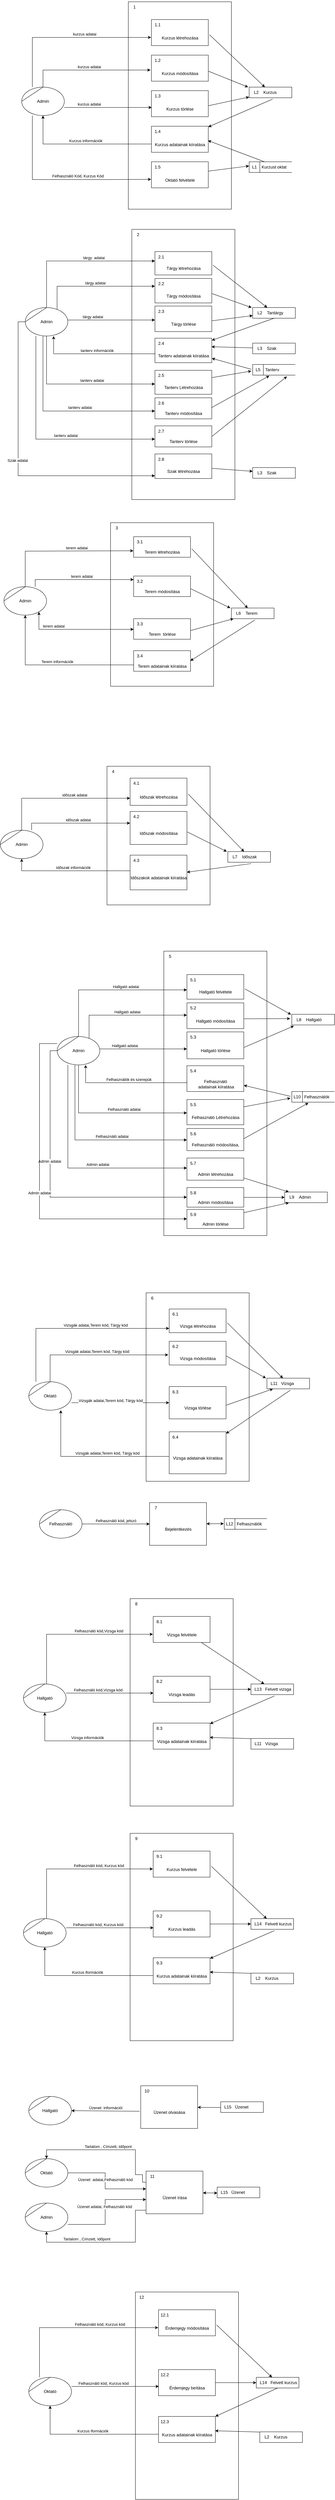 <mxfile version="20.8.20" type="device"><diagram name="Page-1" id="D4jjd653WhLHZPP0HxEm"><mxGraphModel dx="2650" dy="3493" grid="1" gridSize="10" guides="1" tooltips="1" connect="1" arrows="1" fold="1" page="1" pageScale="1" pageWidth="827" pageHeight="1169" math="0" shadow="0"><root><mxCell id="0"/><mxCell id="1" parent="0"/><mxCell id="g6qgAH0g6jWnOgv-mpRu-280" value="Kurzus" style="html=1;dashed=0;whitespace=wrap;shape=mxgraph.dfd.dataStoreID2;align=left;spacingLeft=38;container=1;collapsible=0;flipH=0;" vertex="1" parent="1"><mxGeometry x="2370" y="210" width="120" height="30" as="geometry"/></mxCell><mxCell id="g6qgAH0g6jWnOgv-mpRu-281" value="L2" style="text;html=1;strokeColor=none;fillColor=none;align=center;verticalAlign=middle;whiteSpace=wrap;rounded=0;connectable=0;allowArrows=0;movable=0;resizable=0;rotatable=0;cloneable=0;deletable=0;" vertex="1" parent="g6qgAH0g6jWnOgv-mpRu-280"><mxGeometry x="5" width="30" height="30" as="geometry"/></mxCell><mxCell id="g6qgAH0g6jWnOgv-mpRu-282" value="" style="html=1;dashed=0;whitespace=wrap;shape=mxgraph.dfd.process;align=center;container=1;collapsible=0;spacingTop=30;" vertex="1" parent="1"><mxGeometry x="2030" y="-30" width="290" height="583.291" as="geometry"/></mxCell><mxCell id="g6qgAH0g6jWnOgv-mpRu-283" value="1" style="text;html=1;strokeColor=none;fillColor=none;align=center;verticalAlign=middle;whiteSpace=wrap;rounded=0;movable=0;resizable=0;rotatable=0;cloneable=0;deletable=0;connectable=0;allowArrows=0;pointerEvents=1;" vertex="1" parent="g6qgAH0g6jWnOgv-mpRu-282"><mxGeometry width="35" height="30" as="geometry"/></mxCell><mxCell id="g6qgAH0g6jWnOgv-mpRu-284" value="" style="text;html=1;strokeColor=none;fillColor=none;align=left;verticalAlign=middle;whiteSpace=wrap;rounded=0;movable=0;resizable=0;connectable=0;allowArrows=0;rotatable=0;cloneable=0;deletable=0;spacingLeft=6;autosize=1;resizeWidth=0;" vertex="1" parent="g6qgAH0g6jWnOgv-mpRu-282"><mxGeometry x="35" y="-5" width="50" height="40" as="geometry"/></mxCell><mxCell id="g6qgAH0g6jWnOgv-mpRu-285" value="Kurzus létrehozása" style="html=1;dashed=0;whitespace=wrap;shape=mxgraph.dfd.process2;align=center;container=1;collapsible=0;spacingTop=30;" vertex="1" parent="g6qgAH0g6jWnOgv-mpRu-282"><mxGeometry x="65" y="49.999" width="160" height="73.291" as="geometry"/></mxCell><mxCell id="g6qgAH0g6jWnOgv-mpRu-286" value="1.1" style="text;html=1;strokeColor=none;fillColor=none;align=center;verticalAlign=middle;whiteSpace=wrap;rounded=0;connectable=0;allowArrows=0;editable=1;movable=0;resizable=0;rotatable=0;deletable=0;locked=0;cloneable=0;" vertex="1" parent="g6qgAH0g6jWnOgv-mpRu-285"><mxGeometry width="35" height="30" as="geometry"/></mxCell><mxCell id="g6qgAH0g6jWnOgv-mpRu-287" value="" style="text;strokeColor=none;fillColor=none;align=left;verticalAlign=middle;whiteSpace=wrap;rounded=0;autosize=1;connectable=0;allowArrows=0;movable=0;resizable=0;rotatable=0;deletable=0;cloneable=0;spacingLeft=6;fontStyle=0;html=1;" vertex="1" parent="g6qgAH0g6jWnOgv-mpRu-285"><mxGeometry x="35" y="-5" width="50" height="40" as="geometry"/></mxCell><mxCell id="g6qgAH0g6jWnOgv-mpRu-288" value="Kurzus módosítása" style="html=1;dashed=0;whitespace=wrap;shape=mxgraph.dfd.process2;align=center;container=1;collapsible=0;spacingTop=30;" vertex="1" parent="g6qgAH0g6jWnOgv-mpRu-282"><mxGeometry x="65" y="150" width="160" height="73.291" as="geometry"/></mxCell><mxCell id="g6qgAH0g6jWnOgv-mpRu-289" value="1.2" style="text;html=1;strokeColor=none;fillColor=none;align=center;verticalAlign=middle;whiteSpace=wrap;rounded=0;connectable=0;allowArrows=0;editable=1;movable=0;resizable=0;rotatable=0;deletable=0;locked=0;cloneable=0;" vertex="1" parent="g6qgAH0g6jWnOgv-mpRu-288"><mxGeometry width="35" height="30" as="geometry"/></mxCell><mxCell id="g6qgAH0g6jWnOgv-mpRu-290" value="" style="text;strokeColor=none;fillColor=none;align=left;verticalAlign=middle;whiteSpace=wrap;rounded=0;autosize=1;connectable=0;allowArrows=0;movable=0;resizable=0;rotatable=0;deletable=0;cloneable=0;spacingLeft=6;fontStyle=0;html=1;" vertex="1" parent="g6qgAH0g6jWnOgv-mpRu-288"><mxGeometry x="35" y="-5" width="50" height="40" as="geometry"/></mxCell><mxCell id="g6qgAH0g6jWnOgv-mpRu-291" value="Kurzus törlése" style="html=1;dashed=0;whitespace=wrap;shape=mxgraph.dfd.process2;align=center;container=1;collapsible=0;spacingTop=30;" vertex="1" parent="g6qgAH0g6jWnOgv-mpRu-282"><mxGeometry x="65" y="250.0" width="160" height="73.291" as="geometry"/></mxCell><mxCell id="g6qgAH0g6jWnOgv-mpRu-292" value="1.3" style="text;html=1;strokeColor=none;fillColor=none;align=center;verticalAlign=middle;whiteSpace=wrap;rounded=0;connectable=0;allowArrows=0;editable=1;movable=0;resizable=0;rotatable=0;deletable=0;locked=0;cloneable=0;" vertex="1" parent="g6qgAH0g6jWnOgv-mpRu-291"><mxGeometry width="35" height="30" as="geometry"/></mxCell><mxCell id="g6qgAH0g6jWnOgv-mpRu-293" value="" style="text;strokeColor=none;fillColor=none;align=left;verticalAlign=middle;whiteSpace=wrap;rounded=0;autosize=1;connectable=0;allowArrows=0;movable=0;resizable=0;rotatable=0;deletable=0;cloneable=0;spacingLeft=6;fontStyle=0;html=1;" vertex="1" parent="g6qgAH0g6jWnOgv-mpRu-291"><mxGeometry x="35" y="-5" width="50" height="40" as="geometry"/></mxCell><mxCell id="g6qgAH0g6jWnOgv-mpRu-294" value="Kurzus adatainak kiíratása" style="html=1;dashed=0;whitespace=wrap;shape=mxgraph.dfd.process2;align=center;container=1;collapsible=0;spacingTop=30;" vertex="1" parent="g6qgAH0g6jWnOgv-mpRu-282"><mxGeometry x="65" y="350.0" width="160" height="73.291" as="geometry"/></mxCell><mxCell id="g6qgAH0g6jWnOgv-mpRu-295" value="1.4" style="text;html=1;strokeColor=none;fillColor=none;align=center;verticalAlign=middle;whiteSpace=wrap;rounded=0;connectable=0;allowArrows=0;editable=1;movable=0;resizable=0;rotatable=0;deletable=0;locked=0;cloneable=0;" vertex="1" parent="g6qgAH0g6jWnOgv-mpRu-294"><mxGeometry width="35" height="30" as="geometry"/></mxCell><mxCell id="g6qgAH0g6jWnOgv-mpRu-296" value="" style="text;strokeColor=none;fillColor=none;align=left;verticalAlign=middle;whiteSpace=wrap;rounded=0;autosize=1;connectable=0;allowArrows=0;movable=0;resizable=0;rotatable=0;deletable=0;cloneable=0;spacingLeft=6;fontStyle=0;html=1;" vertex="1" parent="g6qgAH0g6jWnOgv-mpRu-294"><mxGeometry x="35" y="-5" width="50" height="40" as="geometry"/></mxCell><mxCell id="g6qgAH0g6jWnOgv-mpRu-297" value="Oktató felvétele" style="html=1;dashed=0;whitespace=wrap;shape=mxgraph.dfd.process2;align=center;container=1;collapsible=0;spacingTop=30;" vertex="1" parent="g6qgAH0g6jWnOgv-mpRu-282"><mxGeometry x="65" y="450" width="160" height="73.291" as="geometry"/></mxCell><mxCell id="g6qgAH0g6jWnOgv-mpRu-298" value="1.5" style="text;html=1;strokeColor=none;fillColor=none;align=center;verticalAlign=middle;whiteSpace=wrap;rounded=0;connectable=0;allowArrows=0;editable=1;movable=0;resizable=0;rotatable=0;deletable=0;locked=0;cloneable=0;" vertex="1" parent="g6qgAH0g6jWnOgv-mpRu-297"><mxGeometry width="35" height="30" as="geometry"/></mxCell><mxCell id="g6qgAH0g6jWnOgv-mpRu-299" value="" style="text;strokeColor=none;fillColor=none;align=left;verticalAlign=middle;whiteSpace=wrap;rounded=0;autosize=1;connectable=0;allowArrows=0;movable=0;resizable=0;rotatable=0;deletable=0;cloneable=0;spacingLeft=6;fontStyle=0;html=1;" vertex="1" parent="g6qgAH0g6jWnOgv-mpRu-297"><mxGeometry x="35" y="-5" width="50" height="40" as="geometry"/></mxCell><mxCell id="g6qgAH0g6jWnOgv-mpRu-300" value="Kurzust oktat" style="html=1;dashed=0;whitespace=wrap;shape=mxgraph.dfd.dataStoreID;align=left;spacingLeft=33;container=1;collapsible=0;autosize=0;flipH=0;" vertex="1" parent="1"><mxGeometry x="2370" y="420" width="120" height="30" as="geometry"/></mxCell><mxCell id="g6qgAH0g6jWnOgv-mpRu-301" value="L1" style="text;html=1;strokeColor=none;fillColor=none;align=center;verticalAlign=middle;whiteSpace=wrap;rounded=0;movable=0;resizable=0;rotatable=0;cloneable=0;deletable=0;allowArrows=0;connectable=0;" vertex="1" parent="g6qgAH0g6jWnOgv-mpRu-300"><mxGeometry width="30" height="30" as="geometry"/></mxCell><mxCell id="g6qgAH0g6jWnOgv-mpRu-302" value="" style="endArrow=classic;startArrow=none;html=1;rounded=0;verticalAlign=bottom;entryX=-0.002;entryY=0.392;entryDx=0;entryDy=0;entryPerimeter=0;startFill=0;" edge="1" parent="1" source="g6qgAH0g6jWnOgv-mpRu-297" target="g6qgAH0g6jWnOgv-mpRu-300"><mxGeometry width="50" height="50" relative="1" as="geometry"><mxPoint x="1770" y="280" as="sourcePoint"/><mxPoint x="2330" y="100" as="targetPoint"/></mxGeometry></mxCell><mxCell id="g6qgAH0g6jWnOgv-mpRu-303" value="Admin" style="shape=stencil(tZRtjoMgEIZPw98GJR6gYXfvQe10nZQCAbYft99RNKlW7GajiTGZeeXhnZGBCRka5YCVvGHig5VlwTm9Kb5NYhUc1DElr8qjOmhISojenuGGx9gz0DTgMbaq+GR8T9+0j5C1NYYgaE0YKU86wRQaWsvvCdZv/xhFjvgXiOB7kynLyq+/Y3fVNuBiI79j7OB+db/rgceOi61+3Grg4v9YISmTO9xCHlR9/vb2xxxnzYDW6AK8OfLTeZzO66ynzM5CnqyHBUsn1DqN9UITnWoH/kUY5Iu9PtVUzRY1jx4IGk22K9UioSs+44+uvFxl3bKX1nTZdE12iV8=);whiteSpace=wrap;html=1;" vertex="1" parent="1"><mxGeometry x="1730" y="210" width="120" height="80" as="geometry"/></mxCell><mxCell id="g6qgAH0g6jWnOgv-mpRu-304" value="" style="endArrow=none;startArrow=classic;html=1;rounded=0;verticalAlign=bottom;entryX=0.55;entryY=1.123;entryDx=0;entryDy=0;entryPerimeter=0;endFill=0;" edge="1" parent="1" source="g6qgAH0g6jWnOgv-mpRu-294" target="g6qgAH0g6jWnOgv-mpRu-280"><mxGeometry width="50" height="50" relative="1" as="geometry"><mxPoint x="2180" y="200" as="sourcePoint"/><mxPoint x="2090" y="460" as="targetPoint"/></mxGeometry></mxCell><mxCell id="g6qgAH0g6jWnOgv-mpRu-305" value="" style="endArrow=classic;html=1;rounded=0;verticalAlign=bottom;exitX=1.005;exitY=0.576;exitDx=0;exitDy=0;exitPerimeter=0;" edge="1" parent="1" source="g6qgAH0g6jWnOgv-mpRu-291" target="g6qgAH0g6jWnOgv-mpRu-280"><mxGeometry width="50" height="50" relative="1" as="geometry"><mxPoint x="1890" y="400" as="sourcePoint"/><mxPoint x="2010" y="400" as="targetPoint"/></mxGeometry></mxCell><mxCell id="g6qgAH0g6jWnOgv-mpRu-306" value="" style="endArrow=classic;html=1;rounded=0;verticalAlign=bottom;exitX=1.005;exitY=0.619;exitDx=0;exitDy=0;exitPerimeter=0;entryX=-0.025;entryY=0;entryDx=0;entryDy=0;entryPerimeter=0;" edge="1" parent="1" source="g6qgAH0g6jWnOgv-mpRu-288" target="g6qgAH0g6jWnOgv-mpRu-280"><mxGeometry width="50" height="50" relative="1" as="geometry"><mxPoint x="1890" y="400" as="sourcePoint"/><mxPoint x="2010" y="400" as="targetPoint"/></mxGeometry></mxCell><mxCell id="g6qgAH0g6jWnOgv-mpRu-307" value="" style="endArrow=classic;html=1;rounded=0;verticalAlign=bottom;exitX=1.021;exitY=0.582;exitDx=0;exitDy=0;exitPerimeter=0;" edge="1" parent="1" source="g6qgAH0g6jWnOgv-mpRu-285" target="g6qgAH0g6jWnOgv-mpRu-280"><mxGeometry width="50" height="50" relative="1" as="geometry"><mxPoint x="1890" y="190" as="sourcePoint"/><mxPoint x="2010" y="190" as="targetPoint"/></mxGeometry></mxCell><mxCell id="g6qgAH0g6jWnOgv-mpRu-308" value="kurzus adatai" style="endArrow=none;html=1;rounded=0;verticalAlign=bottom;edgeStyle=orthogonalEdgeStyle;startArrow=classic;startFill=1;exitX=0.005;exitY=0.645;exitDx=0;exitDy=0;exitPerimeter=0;endFill=0;" edge="1" parent="1" source="g6qgAH0g6jWnOgv-mpRu-291" target="g6qgAH0g6jWnOgv-mpRu-303"><mxGeometry x="0.43" width="50" height="50" relative="1" as="geometry"><mxPoint x="1571.429" y="440" as="sourcePoint"/><mxPoint x="2030" y="200" as="targetPoint"/><Array as="points"><mxPoint x="1920" y="267"/><mxPoint x="1920" y="267"/></Array><mxPoint as="offset"/></mxGeometry></mxCell><mxCell id="g6qgAH0g6jWnOgv-mpRu-309" value="Kurzus információk" style="endArrow=classic;html=1;rounded=0;verticalAlign=bottom;edgeStyle=orthogonalEdgeStyle;exitX=0;exitY=0.579;exitDx=0;exitDy=0;exitPerimeter=0;" edge="1" parent="1" source="g6qgAH0g6jWnOgv-mpRu-294" target="g6qgAH0g6jWnOgv-mpRu-303"><mxGeometry x="-0.017" width="50" height="50" relative="1" as="geometry"><mxPoint x="1950" y="320" as="sourcePoint"/><mxPoint x="1579.72" y="440.72" as="targetPoint"/><Array as="points"><mxPoint x="2095" y="370"/><mxPoint x="1790" y="370"/></Array><mxPoint as="offset"/></mxGeometry></mxCell><mxCell id="g6qgAH0g6jWnOgv-mpRu-310" value="kurzus adatai" style="endArrow=none;html=1;rounded=0;verticalAlign=bottom;edgeStyle=orthogonalEdgeStyle;startArrow=classic;startFill=1;exitX=-0.016;exitY=0.573;exitDx=0;exitDy=0;exitPerimeter=0;endFill=0;" edge="1" parent="1" source="g6qgAH0g6jWnOgv-mpRu-288" target="g6qgAH0g6jWnOgv-mpRu-303"><mxGeometry x="-0.016" width="50" height="50" relative="1" as="geometry"><mxPoint x="2106" y="277" as="sourcePoint"/><mxPoint x="1860" y="277" as="targetPoint"/><Array as="points"/><mxPoint as="offset"/></mxGeometry></mxCell><mxCell id="g6qgAH0g6jWnOgv-mpRu-311" value="kurzus adatai" style="endArrow=none;html=1;rounded=0;verticalAlign=bottom;edgeStyle=orthogonalEdgeStyle;startArrow=classic;startFill=1;exitX=-0.005;exitY=0.685;exitDx=0;exitDy=0;exitPerimeter=0;endFill=0;" edge="1" parent="1" source="g6qgAH0g6jWnOgv-mpRu-285" target="g6qgAH0g6jWnOgv-mpRu-303"><mxGeometry x="-0.215" width="50" height="50" relative="1" as="geometry"><mxPoint x="2116" y="287" as="sourcePoint"/><mxPoint x="1870" y="287" as="targetPoint"/><Array as="points"><mxPoint x="1760" y="70"/></Array><mxPoint x="-1" as="offset"/></mxGeometry></mxCell><mxCell id="g6qgAH0g6jWnOgv-mpRu-312" value="Felhasználó Kód, Kurzus Kód" style="endArrow=classic;html=1;rounded=0;verticalAlign=bottom;edgeStyle=orthogonalEdgeStyle;entryX=-0.005;entryY=0.674;entryDx=0;entryDy=0;entryPerimeter=0;" edge="1" parent="1" source="g6qgAH0g6jWnOgv-mpRu-303" target="g6qgAH0g6jWnOgv-mpRu-297"><mxGeometry x="0.198" y="1" width="50" height="50" relative="1" as="geometry"><mxPoint x="2080" y="410" as="sourcePoint"/><mxPoint x="2200" y="410" as="targetPoint"/><Array as="points"><mxPoint x="1760" y="470"/><mxPoint x="1972" y="470"/></Array><mxPoint as="offset"/></mxGeometry></mxCell><mxCell id="g6qgAH0g6jWnOgv-mpRu-313" value="" style="endArrow=classic;html=1;rounded=0;verticalAlign=bottom;exitX=0.361;exitY=0.004;exitDx=0;exitDy=0;exitPerimeter=0;entryX=0.995;entryY=0.55;entryDx=0;entryDy=0;entryPerimeter=0;" edge="1" parent="1" source="g6qgAH0g6jWnOgv-mpRu-300" target="g6qgAH0g6jWnOgv-mpRu-294"><mxGeometry width="50" height="50" relative="1" as="geometry"><mxPoint x="2010" y="400" as="sourcePoint"/><mxPoint x="2130" y="400" as="targetPoint"/></mxGeometry></mxCell><mxCell id="g6qgAH0g6jWnOgv-mpRu-314" value="Tantárgy" style="html=1;dashed=0;whitespace=wrap;shape=mxgraph.dfd.dataStoreID2;align=left;spacingLeft=38;container=1;collapsible=0;flipH=0;" vertex="1" parent="1"><mxGeometry x="2379.91" y="830" width="120" height="30" as="geometry"/></mxCell><mxCell id="g6qgAH0g6jWnOgv-mpRu-315" value="L2" style="text;html=1;strokeColor=none;fillColor=none;align=center;verticalAlign=middle;whiteSpace=wrap;rounded=0;connectable=0;allowArrows=0;movable=0;resizable=0;rotatable=0;cloneable=0;deletable=0;" vertex="1" parent="g6qgAH0g6jWnOgv-mpRu-314"><mxGeometry x="5" width="30" height="30" as="geometry"/></mxCell><mxCell id="g6qgAH0g6jWnOgv-mpRu-316" value="" style="html=1;dashed=0;whitespace=wrap;shape=mxgraph.dfd.process;align=center;container=1;collapsible=0;spacingTop=30;" vertex="1" parent="1"><mxGeometry x="2039.91" y="610" width="290" height="760" as="geometry"/></mxCell><mxCell id="g6qgAH0g6jWnOgv-mpRu-317" value="2" style="text;html=1;strokeColor=none;fillColor=none;align=center;verticalAlign=middle;whiteSpace=wrap;rounded=0;movable=0;resizable=0;rotatable=0;cloneable=0;deletable=0;connectable=0;allowArrows=0;pointerEvents=1;" vertex="1" parent="g6qgAH0g6jWnOgv-mpRu-316"><mxGeometry width="35" height="30" as="geometry"/></mxCell><mxCell id="g6qgAH0g6jWnOgv-mpRu-318" value="" style="text;html=1;strokeColor=none;fillColor=none;align=left;verticalAlign=middle;whiteSpace=wrap;rounded=0;movable=0;resizable=0;connectable=0;allowArrows=0;rotatable=0;cloneable=0;deletable=0;spacingLeft=6;autosize=1;resizeWidth=0;" vertex="1" parent="g6qgAH0g6jWnOgv-mpRu-316"><mxGeometry x="35" y="-5" width="50" height="40" as="geometry"/></mxCell><mxCell id="g6qgAH0g6jWnOgv-mpRu-319" value="Tárgy létrehozása" style="html=1;dashed=0;whitespace=wrap;shape=mxgraph.dfd.process2;align=center;container=1;collapsible=0;spacingTop=30;" vertex="1" parent="g6qgAH0g6jWnOgv-mpRu-316"><mxGeometry x="65" y="62.606" width="160" height="65.705" as="geometry"/></mxCell><mxCell id="g6qgAH0g6jWnOgv-mpRu-320" value="2.1" style="text;html=1;strokeColor=none;fillColor=none;align=center;verticalAlign=middle;whiteSpace=wrap;rounded=0;connectable=0;allowArrows=0;editable=1;movable=0;resizable=0;rotatable=0;deletable=0;locked=0;cloneable=0;" vertex="1" parent="g6qgAH0g6jWnOgv-mpRu-319"><mxGeometry width="35" height="30" as="geometry"/></mxCell><mxCell id="g6qgAH0g6jWnOgv-mpRu-321" value="" style="text;strokeColor=none;fillColor=none;align=left;verticalAlign=middle;whiteSpace=wrap;rounded=0;autosize=1;connectable=0;allowArrows=0;movable=0;resizable=0;rotatable=0;deletable=0;cloneable=0;spacingLeft=6;fontStyle=0;html=1;" vertex="1" parent="g6qgAH0g6jWnOgv-mpRu-319"><mxGeometry x="35" y="-5" width="50" height="40" as="geometry"/></mxCell><mxCell id="g6qgAH0g6jWnOgv-mpRu-322" value="Tárgy módosítása" style="html=1;dashed=0;whitespace=wrap;shape=mxgraph.dfd.process2;align=center;container=1;collapsible=0;spacingTop=30;" vertex="1" parent="g6qgAH0g6jWnOgv-mpRu-316"><mxGeometry x="65" y="138.182" width="160" height="68.795" as="geometry"/></mxCell><mxCell id="g6qgAH0g6jWnOgv-mpRu-323" value="2.2" style="text;html=1;strokeColor=none;fillColor=none;align=center;verticalAlign=middle;whiteSpace=wrap;rounded=0;connectable=0;allowArrows=0;editable=1;movable=0;resizable=0;rotatable=0;deletable=0;locked=0;cloneable=0;" vertex="1" parent="g6qgAH0g6jWnOgv-mpRu-322"><mxGeometry width="35" height="30" as="geometry"/></mxCell><mxCell id="g6qgAH0g6jWnOgv-mpRu-324" value="" style="text;strokeColor=none;fillColor=none;align=left;verticalAlign=middle;whiteSpace=wrap;rounded=0;autosize=1;connectable=0;allowArrows=0;movable=0;resizable=0;rotatable=0;deletable=0;cloneable=0;spacingLeft=6;fontStyle=0;html=1;" vertex="1" parent="g6qgAH0g6jWnOgv-mpRu-322"><mxGeometry x="35" y="-5" width="50" height="40" as="geometry"/></mxCell><mxCell id="g6qgAH0g6jWnOgv-mpRu-325" value="Tárgy törlése" style="html=1;dashed=0;whitespace=wrap;shape=mxgraph.dfd.process2;align=center;container=1;collapsible=0;spacingTop=30;" vertex="1" parent="g6qgAH0g6jWnOgv-mpRu-316"><mxGeometry x="65" y="215.751" width="160" height="71.884" as="geometry"/></mxCell><mxCell id="g6qgAH0g6jWnOgv-mpRu-326" value="2.3" style="text;html=1;strokeColor=none;fillColor=none;align=center;verticalAlign=middle;whiteSpace=wrap;rounded=0;connectable=0;allowArrows=0;editable=1;movable=0;resizable=0;rotatable=0;deletable=0;locked=0;cloneable=0;" vertex="1" parent="g6qgAH0g6jWnOgv-mpRu-325"><mxGeometry width="35" height="30" as="geometry"/></mxCell><mxCell id="g6qgAH0g6jWnOgv-mpRu-327" value="" style="text;strokeColor=none;fillColor=none;align=left;verticalAlign=middle;whiteSpace=wrap;rounded=0;autosize=1;connectable=0;allowArrows=0;movable=0;resizable=0;rotatable=0;deletable=0;cloneable=0;spacingLeft=6;fontStyle=0;html=1;" vertex="1" parent="g6qgAH0g6jWnOgv-mpRu-325"><mxGeometry x="35" y="-5" width="50" height="40" as="geometry"/></mxCell><mxCell id="g6qgAH0g6jWnOgv-mpRu-328" value="Tanterv adatainak kiíratása" style="html=1;dashed=0;whitespace=wrap;shape=mxgraph.dfd.process2;align=center;container=1;collapsible=0;spacingTop=30;" vertex="1" parent="g6qgAH0g6jWnOgv-mpRu-316"><mxGeometry x="65" y="306.132" width="160" height="68.933" as="geometry"/></mxCell><mxCell id="g6qgAH0g6jWnOgv-mpRu-329" value="2.4" style="text;html=1;strokeColor=none;fillColor=none;align=center;verticalAlign=middle;whiteSpace=wrap;rounded=0;connectable=0;allowArrows=0;editable=1;movable=0;resizable=0;rotatable=0;deletable=0;locked=0;cloneable=0;" vertex="1" parent="g6qgAH0g6jWnOgv-mpRu-328"><mxGeometry width="35" height="30" as="geometry"/></mxCell><mxCell id="g6qgAH0g6jWnOgv-mpRu-330" value="" style="text;strokeColor=none;fillColor=none;align=left;verticalAlign=middle;whiteSpace=wrap;rounded=0;autosize=1;connectable=0;allowArrows=0;movable=0;resizable=0;rotatable=0;deletable=0;cloneable=0;spacingLeft=6;fontStyle=0;html=1;" vertex="1" parent="g6qgAH0g6jWnOgv-mpRu-328"><mxGeometry x="35" y="-5" width="50" height="40" as="geometry"/></mxCell><mxCell id="g6qgAH0g6jWnOgv-mpRu-331" value="Tanterv Létrehozása&lt;br&gt;" style="html=1;dashed=0;whitespace=wrap;shape=mxgraph.dfd.process2;align=center;container=1;collapsible=0;spacingTop=30;" vertex="1" parent="g6qgAH0g6jWnOgv-mpRu-316"><mxGeometry x="65" y="396.434" width="160" height="67.462" as="geometry"/></mxCell><mxCell id="g6qgAH0g6jWnOgv-mpRu-332" value="2.5" style="text;html=1;strokeColor=none;fillColor=none;align=center;verticalAlign=middle;whiteSpace=wrap;rounded=0;connectable=0;allowArrows=0;editable=1;movable=0;resizable=0;rotatable=0;deletable=0;locked=0;cloneable=0;" vertex="1" parent="g6qgAH0g6jWnOgv-mpRu-331"><mxGeometry width="35" height="30" as="geometry"/></mxCell><mxCell id="g6qgAH0g6jWnOgv-mpRu-333" value="" style="text;strokeColor=none;fillColor=none;align=left;verticalAlign=middle;whiteSpace=wrap;rounded=0;autosize=1;connectable=0;allowArrows=0;movable=0;resizable=0;rotatable=0;deletable=0;cloneable=0;spacingLeft=6;fontStyle=0;html=1;" vertex="1" parent="g6qgAH0g6jWnOgv-mpRu-331"><mxGeometry x="35" y="-5" width="50" height="40" as="geometry"/></mxCell><mxCell id="g6qgAH0g6jWnOgv-mpRu-334" value="Tanterv módosítása" style="html=1;dashed=0;whitespace=wrap;shape=mxgraph.dfd.process2;align=center;container=1;collapsible=0;spacingTop=30;" vertex="1" parent="g6qgAH0g6jWnOgv-mpRu-316"><mxGeometry x="65" y="473.766" width="160" height="59.221" as="geometry"/></mxCell><mxCell id="g6qgAH0g6jWnOgv-mpRu-335" value="2.6" style="text;html=1;strokeColor=none;fillColor=none;align=center;verticalAlign=middle;whiteSpace=wrap;rounded=0;connectable=0;allowArrows=0;editable=1;movable=0;resizable=0;rotatable=0;deletable=0;locked=0;cloneable=0;" vertex="1" parent="g6qgAH0g6jWnOgv-mpRu-334"><mxGeometry width="35" height="30" as="geometry"/></mxCell><mxCell id="g6qgAH0g6jWnOgv-mpRu-336" value="" style="text;strokeColor=none;fillColor=none;align=left;verticalAlign=middle;whiteSpace=wrap;rounded=0;autosize=1;connectable=0;allowArrows=0;movable=0;resizable=0;rotatable=0;deletable=0;cloneable=0;spacingLeft=6;fontStyle=0;html=1;" vertex="1" parent="g6qgAH0g6jWnOgv-mpRu-334"><mxGeometry x="35" y="-5" width="50" height="40" as="geometry"/></mxCell><mxCell id="g6qgAH0g6jWnOgv-mpRu-337" value="Tanterv törlése" style="html=1;dashed=0;whitespace=wrap;shape=mxgraph.dfd.process2;align=center;container=1;collapsible=0;spacingTop=30;" vertex="1" parent="g6qgAH0g6jWnOgv-mpRu-316"><mxGeometry x="65" y="552.727" width="160" height="59.221" as="geometry"/></mxCell><mxCell id="g6qgAH0g6jWnOgv-mpRu-338" value="2.7" style="text;html=1;strokeColor=none;fillColor=none;align=center;verticalAlign=middle;whiteSpace=wrap;rounded=0;connectable=0;allowArrows=0;editable=1;movable=0;resizable=0;rotatable=0;deletable=0;locked=0;cloneable=0;" vertex="1" parent="g6qgAH0g6jWnOgv-mpRu-337"><mxGeometry width="35" height="30" as="geometry"/></mxCell><mxCell id="g6qgAH0g6jWnOgv-mpRu-339" value="" style="text;strokeColor=none;fillColor=none;align=left;verticalAlign=middle;whiteSpace=wrap;rounded=0;autosize=1;connectable=0;allowArrows=0;movable=0;resizable=0;rotatable=0;deletable=0;cloneable=0;spacingLeft=6;fontStyle=0;html=1;" vertex="1" parent="g6qgAH0g6jWnOgv-mpRu-337"><mxGeometry x="35" y="-5" width="50" height="40" as="geometry"/></mxCell><mxCell id="g6qgAH0g6jWnOgv-mpRu-340" value="Szak létrehozása" style="html=1;dashed=0;whitespace=wrap;shape=mxgraph.dfd.process2;align=center;container=1;collapsible=0;spacingTop=30;" vertex="1" parent="g6qgAH0g6jWnOgv-mpRu-316"><mxGeometry x="65" y="631.688" width="160" height="69.091" as="geometry"/></mxCell><mxCell id="g6qgAH0g6jWnOgv-mpRu-341" value="2.8" style="text;html=1;strokeColor=none;fillColor=none;align=center;verticalAlign=middle;whiteSpace=wrap;rounded=0;connectable=0;allowArrows=0;editable=1;movable=0;resizable=0;rotatable=0;deletable=0;locked=0;cloneable=0;" vertex="1" parent="g6qgAH0g6jWnOgv-mpRu-340"><mxGeometry width="35" height="30" as="geometry"/></mxCell><mxCell id="g6qgAH0g6jWnOgv-mpRu-342" value="" style="text;strokeColor=none;fillColor=none;align=left;verticalAlign=middle;whiteSpace=wrap;rounded=0;autosize=1;connectable=0;allowArrows=0;movable=0;resizable=0;rotatable=0;deletable=0;cloneable=0;spacingLeft=6;fontStyle=0;html=1;" vertex="1" parent="g6qgAH0g6jWnOgv-mpRu-340"><mxGeometry x="35" y="-5" width="50" height="40" as="geometry"/></mxCell><mxCell id="g6qgAH0g6jWnOgv-mpRu-343" value="" style="endArrow=classic;startArrow=none;html=1;rounded=0;verticalAlign=bottom;entryX=0.803;entryY=1.124;entryDx=0;entryDy=0;entryPerimeter=0;startFill=0;exitX=1.005;exitY=0.495;exitDx=0;exitDy=0;exitPerimeter=0;" edge="1" parent="1" source="g6qgAH0g6jWnOgv-mpRu-337" target="g6qgAH0g6jWnOgv-mpRu-354"><mxGeometry width="50" height="50" relative="1" as="geometry"><mxPoint x="1779.91" y="900" as="sourcePoint"/><mxPoint x="2399.91" y="1110" as="targetPoint"/></mxGeometry></mxCell><mxCell id="g6qgAH0g6jWnOgv-mpRu-344" value="Admin" style="shape=stencil(tZRtjoMgEIZPw98GJR6gYXfvQe10nZQCAbYft99RNKlW7GajiTGZeeXhnZGBCRka5YCVvGHig5VlwTm9Kb5NYhUc1DElr8qjOmhISojenuGGx9gz0DTgMbaq+GR8T9+0j5C1NYYgaE0YKU86wRQaWsvvCdZv/xhFjvgXiOB7kynLyq+/Y3fVNuBiI79j7OB+db/rgceOi61+3Grg4v9YISmTO9xCHlR9/vb2xxxnzYDW6AK8OfLTeZzO66ynzM5CnqyHBUsn1DqN9UITnWoH/kUY5Iu9PtVUzRY1jx4IGk22K9UioSs+44+uvFxl3bKX1nTZdE12iV8=);whiteSpace=wrap;html=1;" vertex="1" parent="1"><mxGeometry x="1739.91" y="830" width="120" height="80" as="geometry"/></mxCell><mxCell id="g6qgAH0g6jWnOgv-mpRu-345" value="" style="endArrow=none;startArrow=classic;html=1;rounded=0;verticalAlign=bottom;endFill=0;" edge="1" parent="1" source="g6qgAH0g6jWnOgv-mpRu-328"><mxGeometry width="50" height="50" relative="1" as="geometry"><mxPoint x="2189.91" y="820" as="sourcePoint"/><mxPoint x="2439.91" y="860" as="targetPoint"/></mxGeometry></mxCell><mxCell id="g6qgAH0g6jWnOgv-mpRu-346" value="" style="endArrow=classic;html=1;rounded=0;verticalAlign=bottom;exitX=1.005;exitY=0.576;exitDx=0;exitDy=0;exitPerimeter=0;" edge="1" parent="1" source="g6qgAH0g6jWnOgv-mpRu-325" target="g6qgAH0g6jWnOgv-mpRu-314"><mxGeometry width="50" height="50" relative="1" as="geometry"><mxPoint x="1899.91" y="1020" as="sourcePoint"/><mxPoint x="2019.91" y="1020" as="targetPoint"/></mxGeometry></mxCell><mxCell id="g6qgAH0g6jWnOgv-mpRu-347" value="" style="endArrow=classic;html=1;rounded=0;verticalAlign=bottom;exitX=1.005;exitY=0.619;exitDx=0;exitDy=0;exitPerimeter=0;entryX=-0.025;entryY=0;entryDx=0;entryDy=0;entryPerimeter=0;" edge="1" parent="1" source="g6qgAH0g6jWnOgv-mpRu-322" target="g6qgAH0g6jWnOgv-mpRu-314"><mxGeometry width="50" height="50" relative="1" as="geometry"><mxPoint x="1899.91" y="1020" as="sourcePoint"/><mxPoint x="2019.91" y="1020" as="targetPoint"/></mxGeometry></mxCell><mxCell id="g6qgAH0g6jWnOgv-mpRu-348" value="" style="endArrow=classic;html=1;rounded=0;verticalAlign=bottom;exitX=1.021;exitY=0.582;exitDx=0;exitDy=0;exitPerimeter=0;" edge="1" parent="1" source="g6qgAH0g6jWnOgv-mpRu-319" target="g6qgAH0g6jWnOgv-mpRu-314"><mxGeometry width="50" height="50" relative="1" as="geometry"><mxPoint x="1899.91" y="810" as="sourcePoint"/><mxPoint x="2019.91" y="810" as="targetPoint"/></mxGeometry></mxCell><mxCell id="g6qgAH0g6jWnOgv-mpRu-349" value="tárgy adatai" style="endArrow=none;html=1;rounded=0;verticalAlign=bottom;edgeStyle=orthogonalEdgeStyle;startArrow=classic;startFill=1;endFill=0;" edge="1" parent="1" source="g6qgAH0g6jWnOgv-mpRu-325" target="g6qgAH0g6jWnOgv-mpRu-344"><mxGeometry x="0.43" width="50" height="50" relative="1" as="geometry"><mxPoint x="1581.339" y="1060" as="sourcePoint"/><mxPoint x="2039.91" y="820" as="targetPoint"/><Array as="points"><mxPoint x="1949.91" y="865"/><mxPoint x="1949.91" y="865"/></Array><mxPoint as="offset"/></mxGeometry></mxCell><mxCell id="g6qgAH0g6jWnOgv-mpRu-350" value="tanterv információk" style="endArrow=classic;html=1;rounded=0;verticalAlign=bottom;edgeStyle=orthogonalEdgeStyle;exitX=0;exitY=0.579;exitDx=0;exitDy=0;exitPerimeter=0;" edge="1" parent="1" source="g6qgAH0g6jWnOgv-mpRu-328" target="g6qgAH0g6jWnOgv-mpRu-344"><mxGeometry x="-0.017" width="50" height="50" relative="1" as="geometry"><mxPoint x="1959.91" y="940" as="sourcePoint"/><mxPoint x="1589.63" y="1060.72" as="targetPoint"/><Array as="points"><mxPoint x="2104.91" y="960"/><mxPoint x="1819.91" y="960"/></Array><mxPoint as="offset"/></mxGeometry></mxCell><mxCell id="g6qgAH0g6jWnOgv-mpRu-351" value="tárgy adatai" style="endArrow=none;html=1;rounded=0;verticalAlign=bottom;edgeStyle=orthogonalEdgeStyle;startArrow=classic;startFill=1;entryX=0.747;entryY=0.074;entryDx=0;entryDy=0;entryPerimeter=0;endFill=0;" edge="1" parent="1" source="g6qgAH0g6jWnOgv-mpRu-322" target="g6qgAH0g6jWnOgv-mpRu-344"><mxGeometry x="-0.018" width="50" height="50" relative="1" as="geometry"><mxPoint x="2115.91" y="897" as="sourcePoint"/><mxPoint x="1869.91" y="897" as="targetPoint"/><Array as="points"><mxPoint x="1830" y="770"/></Array><mxPoint as="offset"/></mxGeometry></mxCell><mxCell id="g6qgAH0g6jWnOgv-mpRu-352" value="tárgy&amp;nbsp; adatai" style="endArrow=none;html=1;rounded=0;verticalAlign=bottom;edgeStyle=orthogonalEdgeStyle;startArrow=classic;startFill=1;endFill=0;" edge="1" parent="1" source="g6qgAH0g6jWnOgv-mpRu-319" target="g6qgAH0g6jWnOgv-mpRu-344"><mxGeometry x="-0.215" width="50" height="50" relative="1" as="geometry"><mxPoint x="2125.91" y="907" as="sourcePoint"/><mxPoint x="1879.91" y="907" as="targetPoint"/><Array as="points"><mxPoint x="1800" y="699"/></Array><mxPoint x="-1" as="offset"/></mxGeometry></mxCell><mxCell id="g6qgAH0g6jWnOgv-mpRu-353" value="tanterv adatai" style="endArrow=classic;html=1;rounded=0;verticalAlign=bottom;edgeStyle=orthogonalEdgeStyle;" edge="1" parent="1" source="g6qgAH0g6jWnOgv-mpRu-344" target="g6qgAH0g6jWnOgv-mpRu-331"><mxGeometry x="0.198" y="1" width="50" height="50" relative="1" as="geometry"><mxPoint x="2089.91" y="1030" as="sourcePoint"/><mxPoint x="2209.91" y="1030" as="targetPoint"/><Array as="points"><mxPoint x="1799.91" y="1045"/></Array><mxPoint as="offset"/></mxGeometry></mxCell><mxCell id="g6qgAH0g6jWnOgv-mpRu-354" value="Tanterv" style="html=1;dashed=0;whitespace=wrap;shape=mxgraph.dfd.dataStoreID;align=left;spacingLeft=33;container=1;collapsible=0;autosize=0;" vertex="1" parent="1"><mxGeometry x="2379.91" y="990" width="120" height="30" as="geometry"/></mxCell><mxCell id="g6qgAH0g6jWnOgv-mpRu-355" value="L5" style="text;html=1;strokeColor=none;fillColor=none;align=center;verticalAlign=middle;whiteSpace=wrap;rounded=0;movable=0;resizable=0;rotatable=0;cloneable=0;deletable=0;allowArrows=0;connectable=0;" vertex="1" parent="g6qgAH0g6jWnOgv-mpRu-354"><mxGeometry width="30" height="30" as="geometry"/></mxCell><mxCell id="g6qgAH0g6jWnOgv-mpRu-356" value="" style="endArrow=classic;html=1;rounded=0;verticalAlign=bottom;entryX=0.995;entryY=0.349;entryDx=0;entryDy=0;entryPerimeter=0;" edge="1" parent="1" source="g6qgAH0g6jWnOgv-mpRu-362" target="g6qgAH0g6jWnOgv-mpRu-328"><mxGeometry width="50" height="50" relative="1" as="geometry"><mxPoint x="2380.27" y="948.81" as="sourcePoint"/><mxPoint x="2409.91" y="890" as="targetPoint"/></mxGeometry></mxCell><mxCell id="g6qgAH0g6jWnOgv-mpRu-357" value="" style="endArrow=classic;html=1;rounded=0;verticalAlign=bottom;exitX=-0.032;exitY=0.453;exitDx=0;exitDy=0;exitPerimeter=0;" edge="1" parent="1" source="g6qgAH0g6jWnOgv-mpRu-354" target="g6qgAH0g6jWnOgv-mpRu-328"><mxGeometry width="50" height="50" relative="1" as="geometry"><mxPoint x="2159.91" y="1110" as="sourcePoint"/><mxPoint x="2259.91" y="980" as="targetPoint"/></mxGeometry></mxCell><mxCell id="g6qgAH0g6jWnOgv-mpRu-358" value="tanterv adatai" style="endArrow=classic;html=1;rounded=0;verticalAlign=bottom;edgeStyle=orthogonalEdgeStyle;" edge="1" parent="1" source="g6qgAH0g6jWnOgv-mpRu-344" target="g6qgAH0g6jWnOgv-mpRu-334"><mxGeometry x="0.198" y="1" width="50" height="50" relative="1" as="geometry"><mxPoint x="1809.91" y="920" as="sourcePoint"/><mxPoint x="2114.91" y="1055" as="targetPoint"/><Array as="points"><mxPoint x="1789.91" y="1121"/></Array><mxPoint as="offset"/></mxGeometry></mxCell><mxCell id="g6qgAH0g6jWnOgv-mpRu-359" value="tanterv adatai" style="endArrow=classic;html=1;rounded=0;verticalAlign=bottom;edgeStyle=orthogonalEdgeStyle;" edge="1" parent="1" source="g6qgAH0g6jWnOgv-mpRu-344" target="g6qgAH0g6jWnOgv-mpRu-337"><mxGeometry x="0.198" y="1" width="50" height="50" relative="1" as="geometry"><mxPoint x="1749.91" y="920" as="sourcePoint"/><mxPoint x="2124.91" y="1065" as="targetPoint"/><Array as="points"><mxPoint x="1769.91" y="1200"/></Array><mxPoint as="offset"/></mxGeometry></mxCell><mxCell id="g6qgAH0g6jWnOgv-mpRu-360" value="" style="endArrow=classic;html=1;rounded=0;verticalAlign=bottom;entryX=0.389;entryY=1.068;entryDx=0;entryDy=0;entryPerimeter=0;exitX=0.995;exitY=0.467;exitDx=0;exitDy=0;exitPerimeter=0;" edge="1" parent="1" source="g6qgAH0g6jWnOgv-mpRu-334" target="g6qgAH0g6jWnOgv-mpRu-354"><mxGeometry width="50" height="50" relative="1" as="geometry"><mxPoint x="2159.91" y="1070" as="sourcePoint"/><mxPoint x="2279.91" y="1070" as="targetPoint"/></mxGeometry></mxCell><mxCell id="g6qgAH0g6jWnOgv-mpRu-361" value="" style="endArrow=classic;html=1;rounded=0;verticalAlign=bottom;entryX=-0.032;entryY=0.619;entryDx=0;entryDy=0;entryPerimeter=0;" edge="1" parent="1" source="g6qgAH0g6jWnOgv-mpRu-331" target="g6qgAH0g6jWnOgv-mpRu-354"><mxGeometry width="50" height="50" relative="1" as="geometry"><mxPoint x="2159.91" y="1070" as="sourcePoint"/><mxPoint x="2279.91" y="1070" as="targetPoint"/></mxGeometry></mxCell><mxCell id="g6qgAH0g6jWnOgv-mpRu-362" value="Szak" style="html=1;dashed=0;whitespace=wrap;shape=mxgraph.dfd.dataStoreID2;align=left;spacingLeft=38;container=1;collapsible=0;" vertex="1" parent="1"><mxGeometry x="2379.91" y="930" width="120" height="30" as="geometry"/></mxCell><mxCell id="g6qgAH0g6jWnOgv-mpRu-363" value="L3" style="text;html=1;strokeColor=none;fillColor=none;align=center;verticalAlign=middle;whiteSpace=wrap;rounded=0;connectable=0;allowArrows=0;movable=0;resizable=0;rotatable=0;cloneable=0;deletable=0;" vertex="1" parent="g6qgAH0g6jWnOgv-mpRu-362"><mxGeometry x="5" width="30" height="30" as="geometry"/></mxCell><mxCell id="g6qgAH0g6jWnOgv-mpRu-364" value="Szak" style="html=1;dashed=0;whitespace=wrap;shape=mxgraph.dfd.dataStoreID2;align=left;spacingLeft=38;container=1;collapsible=0;" vertex="1" parent="1"><mxGeometry x="2379.91" y="1280" width="120" height="30" as="geometry"/></mxCell><mxCell id="g6qgAH0g6jWnOgv-mpRu-365" value="L3" style="text;html=1;strokeColor=none;fillColor=none;align=center;verticalAlign=middle;whiteSpace=wrap;rounded=0;connectable=0;allowArrows=0;movable=0;resizable=0;rotatable=0;cloneable=0;deletable=0;" vertex="1" parent="g6qgAH0g6jWnOgv-mpRu-364"><mxGeometry x="5" width="30" height="30" as="geometry"/></mxCell><mxCell id="g6qgAH0g6jWnOgv-mpRu-366" value="" style="endArrow=classic;html=1;rounded=0;verticalAlign=bottom;" edge="1" parent="1" source="g6qgAH0g6jWnOgv-mpRu-340" target="g6qgAH0g6jWnOgv-mpRu-364"><mxGeometry width="50" height="50" relative="1" as="geometry"><mxPoint x="2159.91" y="1170" as="sourcePoint"/><mxPoint x="2279.91" y="1170" as="targetPoint"/></mxGeometry></mxCell><mxCell id="g6qgAH0g6jWnOgv-mpRu-367" value="Szak adatai&amp;nbsp;" style="endArrow=classic;html=1;rounded=0;verticalAlign=bottom;edgeStyle=orthogonalEdgeStyle;" edge="1" parent="1" source="g6qgAH0g6jWnOgv-mpRu-344" target="g6qgAH0g6jWnOgv-mpRu-340"><mxGeometry width="50" height="50" relative="1" as="geometry"><mxPoint x="2159.91" y="960" as="sourcePoint"/><mxPoint x="2279.91" y="960" as="targetPoint"/><Array as="points"><mxPoint x="1720" y="870"/><mxPoint x="1720" y="1303"/></Array></mxGeometry></mxCell><mxCell id="g6qgAH0g6jWnOgv-mpRu-368" value="Terem" style="html=1;dashed=0;whitespace=wrap;shape=mxgraph.dfd.dataStoreID2;align=left;spacingLeft=38;container=1;collapsible=0;flipH=0;" vertex="1" parent="1"><mxGeometry x="2320" y="1675" width="120" height="30" as="geometry"/></mxCell><mxCell id="g6qgAH0g6jWnOgv-mpRu-369" value="L6" style="text;html=1;strokeColor=none;fillColor=none;align=center;verticalAlign=middle;whiteSpace=wrap;rounded=0;connectable=0;allowArrows=0;movable=0;resizable=0;rotatable=0;cloneable=0;deletable=0;" vertex="1" parent="g6qgAH0g6jWnOgv-mpRu-368"><mxGeometry x="5" width="30" height="30" as="geometry"/></mxCell><mxCell id="g6qgAH0g6jWnOgv-mpRu-370" value="" style="html=1;dashed=0;whitespace=wrap;shape=mxgraph.dfd.process;align=center;container=1;collapsible=0;spacingTop=30;" vertex="1" parent="1"><mxGeometry x="1980" y="1435" width="290" height="460" as="geometry"/></mxCell><mxCell id="g6qgAH0g6jWnOgv-mpRu-371" value="3" style="text;html=1;strokeColor=none;fillColor=none;align=center;verticalAlign=middle;whiteSpace=wrap;rounded=0;movable=0;resizable=0;rotatable=0;cloneable=0;deletable=0;connectable=0;allowArrows=0;pointerEvents=1;" vertex="1" parent="g6qgAH0g6jWnOgv-mpRu-370"><mxGeometry width="35" height="30" as="geometry"/></mxCell><mxCell id="g6qgAH0g6jWnOgv-mpRu-372" value="" style="text;html=1;strokeColor=none;fillColor=none;align=left;verticalAlign=middle;whiteSpace=wrap;rounded=0;movable=0;resizable=0;connectable=0;allowArrows=0;rotatable=0;cloneable=0;deletable=0;spacingLeft=6;autosize=1;resizeWidth=0;" vertex="1" parent="g6qgAH0g6jWnOgv-mpRu-370"><mxGeometry x="35" y="-5" width="50" height="40" as="geometry"/></mxCell><mxCell id="g6qgAH0g6jWnOgv-mpRu-373" value="Terem létrehozása" style="html=1;dashed=0;whitespace=wrap;shape=mxgraph.dfd.process2;align=center;container=1;collapsible=0;spacingTop=30;" vertex="1" parent="g6qgAH0g6jWnOgv-mpRu-370"><mxGeometry x="65" y="39.431" width="160" height="57.799" as="geometry"/></mxCell><mxCell id="g6qgAH0g6jWnOgv-mpRu-374" value="3.1" style="text;html=1;strokeColor=none;fillColor=none;align=center;verticalAlign=middle;whiteSpace=wrap;rounded=0;connectable=0;allowArrows=0;editable=1;movable=0;resizable=0;rotatable=0;deletable=0;locked=0;cloneable=0;" vertex="1" parent="g6qgAH0g6jWnOgv-mpRu-373"><mxGeometry width="35" height="30" as="geometry"/></mxCell><mxCell id="g6qgAH0g6jWnOgv-mpRu-375" value="" style="text;strokeColor=none;fillColor=none;align=left;verticalAlign=middle;whiteSpace=wrap;rounded=0;autosize=1;connectable=0;allowArrows=0;movable=0;resizable=0;rotatable=0;deletable=0;cloneable=0;spacingLeft=6;fontStyle=0;html=1;" vertex="1" parent="g6qgAH0g6jWnOgv-mpRu-373"><mxGeometry x="35" y="-5" width="50" height="40" as="geometry"/></mxCell><mxCell id="g6qgAH0g6jWnOgv-mpRu-376" value="Terem módosítása" style="html=1;dashed=0;whitespace=wrap;shape=mxgraph.dfd.process2;align=center;container=1;collapsible=0;spacingTop=30;" vertex="1" parent="g6qgAH0g6jWnOgv-mpRu-370"><mxGeometry x="65" y="150.004" width="160" height="57.799" as="geometry"/></mxCell><mxCell id="g6qgAH0g6jWnOgv-mpRu-377" value="3.2" style="text;html=1;strokeColor=none;fillColor=none;align=center;verticalAlign=middle;whiteSpace=wrap;rounded=0;connectable=0;allowArrows=0;editable=1;movable=0;resizable=0;rotatable=0;deletable=0;locked=0;cloneable=0;" vertex="1" parent="g6qgAH0g6jWnOgv-mpRu-376"><mxGeometry width="35" height="30" as="geometry"/></mxCell><mxCell id="g6qgAH0g6jWnOgv-mpRu-378" value="" style="text;strokeColor=none;fillColor=none;align=left;verticalAlign=middle;whiteSpace=wrap;rounded=0;autosize=1;connectable=0;allowArrows=0;movable=0;resizable=0;rotatable=0;deletable=0;cloneable=0;spacingLeft=6;fontStyle=0;html=1;" vertex="1" parent="g6qgAH0g6jWnOgv-mpRu-376"><mxGeometry x="35" y="-5" width="50" height="40" as="geometry"/></mxCell><mxCell id="g6qgAH0g6jWnOgv-mpRu-379" value="Terem&amp;nbsp; törlése" style="html=1;dashed=0;whitespace=wrap;shape=mxgraph.dfd.process2;align=center;container=1;collapsible=0;spacingTop=30;" vertex="1" parent="g6qgAH0g6jWnOgv-mpRu-370"><mxGeometry x="65" y="269.997" width="160" height="57.799" as="geometry"/></mxCell><mxCell id="g6qgAH0g6jWnOgv-mpRu-380" value="3.3" style="text;html=1;strokeColor=none;fillColor=none;align=center;verticalAlign=middle;whiteSpace=wrap;rounded=0;connectable=0;allowArrows=0;editable=1;movable=0;resizable=0;rotatable=0;deletable=0;locked=0;cloneable=0;" vertex="1" parent="g6qgAH0g6jWnOgv-mpRu-379"><mxGeometry width="35" height="30" as="geometry"/></mxCell><mxCell id="g6qgAH0g6jWnOgv-mpRu-381" value="" style="text;strokeColor=none;fillColor=none;align=left;verticalAlign=middle;whiteSpace=wrap;rounded=0;autosize=1;connectable=0;allowArrows=0;movable=0;resizable=0;rotatable=0;deletable=0;cloneable=0;spacingLeft=6;fontStyle=0;html=1;" vertex="1" parent="g6qgAH0g6jWnOgv-mpRu-379"><mxGeometry x="35" y="-5" width="50" height="40" as="geometry"/></mxCell><mxCell id="g6qgAH0g6jWnOgv-mpRu-382" value="Terem adatainak kiíratása" style="html=1;dashed=0;whitespace=wrap;shape=mxgraph.dfd.process2;align=center;container=1;collapsible=0;spacingTop=30;" vertex="1" parent="g6qgAH0g6jWnOgv-mpRu-370"><mxGeometry x="65" y="360.0" width="160" height="57.799" as="geometry"/></mxCell><mxCell id="g6qgAH0g6jWnOgv-mpRu-383" value="3.4" style="text;html=1;strokeColor=none;fillColor=none;align=center;verticalAlign=middle;whiteSpace=wrap;rounded=0;connectable=0;allowArrows=0;editable=1;movable=0;resizable=0;rotatable=0;deletable=0;locked=0;cloneable=0;" vertex="1" parent="g6qgAH0g6jWnOgv-mpRu-382"><mxGeometry width="35" height="30" as="geometry"/></mxCell><mxCell id="g6qgAH0g6jWnOgv-mpRu-384" value="" style="text;strokeColor=none;fillColor=none;align=left;verticalAlign=middle;whiteSpace=wrap;rounded=0;autosize=1;connectable=0;allowArrows=0;movable=0;resizable=0;rotatable=0;deletable=0;cloneable=0;spacingLeft=6;fontStyle=0;html=1;" vertex="1" parent="g6qgAH0g6jWnOgv-mpRu-382"><mxGeometry x="35" y="-5" width="50" height="40" as="geometry"/></mxCell><mxCell id="g6qgAH0g6jWnOgv-mpRu-385" value="Admin" style="shape=stencil(tZRtjoMgEIZPw98GJR6gYXfvQe10nZQCAbYft99RNKlW7GajiTGZeeXhnZGBCRka5YCVvGHig5VlwTm9Kb5NYhUc1DElr8qjOmhISojenuGGx9gz0DTgMbaq+GR8T9+0j5C1NYYgaE0YKU86wRQaWsvvCdZv/xhFjvgXiOB7kynLyq+/Y3fVNuBiI79j7OB+db/rgceOi61+3Grg4v9YISmTO9xCHlR9/vb2xxxnzYDW6AK8OfLTeZzO66ynzM5CnqyHBUsn1DqN9UITnWoH/kUY5Iu9PtVUzRY1jx4IGk22K9UioSs+44+uvFxl3bKX1nTZdE12iV8=);whiteSpace=wrap;html=1;" vertex="1" parent="1"><mxGeometry x="1680" y="1615" width="120" height="80" as="geometry"/></mxCell><mxCell id="g6qgAH0g6jWnOgv-mpRu-386" value="" style="endArrow=none;startArrow=classic;html=1;rounded=0;verticalAlign=bottom;entryX=0.55;entryY=1.123;entryDx=0;entryDy=0;entryPerimeter=0;endFill=0;exitX=0.998;exitY=0.492;exitDx=0;exitDy=0;exitPerimeter=0;" edge="1" parent="1" source="g6qgAH0g6jWnOgv-mpRu-382" target="g6qgAH0g6jWnOgv-mpRu-368"><mxGeometry width="50" height="50" relative="1" as="geometry"><mxPoint x="2130" y="1665" as="sourcePoint"/><mxPoint x="2040" y="1925" as="targetPoint"/></mxGeometry></mxCell><mxCell id="g6qgAH0g6jWnOgv-mpRu-387" value="" style="endArrow=classic;html=1;rounded=0;verticalAlign=bottom;exitX=1.005;exitY=0.576;exitDx=0;exitDy=0;exitPerimeter=0;" edge="1" parent="1" source="g6qgAH0g6jWnOgv-mpRu-379" target="g6qgAH0g6jWnOgv-mpRu-368"><mxGeometry width="50" height="50" relative="1" as="geometry"><mxPoint x="1840" y="1865" as="sourcePoint"/><mxPoint x="1960" y="1865" as="targetPoint"/></mxGeometry></mxCell><mxCell id="g6qgAH0g6jWnOgv-mpRu-388" value="" style="endArrow=classic;html=1;rounded=0;verticalAlign=bottom;exitX=1.005;exitY=0.619;exitDx=0;exitDy=0;exitPerimeter=0;entryX=-0.025;entryY=0;entryDx=0;entryDy=0;entryPerimeter=0;" edge="1" parent="1" source="g6qgAH0g6jWnOgv-mpRu-376" target="g6qgAH0g6jWnOgv-mpRu-368"><mxGeometry width="50" height="50" relative="1" as="geometry"><mxPoint x="1840" y="1865" as="sourcePoint"/><mxPoint x="1960" y="1865" as="targetPoint"/></mxGeometry></mxCell><mxCell id="g6qgAH0g6jWnOgv-mpRu-389" value="" style="endArrow=classic;html=1;rounded=0;verticalAlign=bottom;exitX=1.021;exitY=0.582;exitDx=0;exitDy=0;exitPerimeter=0;" edge="1" parent="1" source="g6qgAH0g6jWnOgv-mpRu-373" target="g6qgAH0g6jWnOgv-mpRu-368"><mxGeometry width="50" height="50" relative="1" as="geometry"><mxPoint x="1840" y="1655" as="sourcePoint"/><mxPoint x="1960" y="1655" as="targetPoint"/></mxGeometry></mxCell><mxCell id="g6qgAH0g6jWnOgv-mpRu-390" value="terem adatai" style="endArrow=classic;html=1;rounded=0;verticalAlign=bottom;edgeStyle=orthogonalEdgeStyle;startArrow=classic;startFill=1;entryX=0.821;entryY=0.887;entryDx=0;entryDy=0;entryPerimeter=0;" edge="1" parent="1" source="g6qgAH0g6jWnOgv-mpRu-379" target="g6qgAH0g6jWnOgv-mpRu-385"><mxGeometry x="0.43" width="50" height="50" relative="1" as="geometry"><mxPoint x="1521.429" y="1905" as="sourcePoint"/><mxPoint x="1980" y="1665" as="targetPoint"/><Array as="points"><mxPoint x="1778" y="1735"/></Array><mxPoint as="offset"/></mxGeometry></mxCell><mxCell id="g6qgAH0g6jWnOgv-mpRu-391" value="Terem információk" style="endArrow=classic;html=1;rounded=0;verticalAlign=bottom;edgeStyle=orthogonalEdgeStyle;exitX=0;exitY=0.579;exitDx=0;exitDy=0;exitPerimeter=0;" edge="1" parent="1" source="g6qgAH0g6jWnOgv-mpRu-382" target="g6qgAH0g6jWnOgv-mpRu-385"><mxGeometry x="-0.017" width="50" height="50" relative="1" as="geometry"><mxPoint x="1900" y="1785" as="sourcePoint"/><mxPoint x="1529.72" y="1905.72" as="targetPoint"/><Array as="points"><mxPoint x="2045" y="1835"/><mxPoint x="1740" y="1835"/></Array><mxPoint as="offset"/></mxGeometry></mxCell><mxCell id="g6qgAH0g6jWnOgv-mpRu-392" value="terem adatai" style="endArrow=none;html=1;rounded=0;verticalAlign=bottom;edgeStyle=orthogonalEdgeStyle;startArrow=classic;startFill=1;endFill=0;" edge="1" parent="1" source="g6qgAH0g6jWnOgv-mpRu-376" target="g6qgAH0g6jWnOgv-mpRu-385"><mxGeometry x="-0.016" width="50" height="50" relative="1" as="geometry"><mxPoint x="2056" y="1742" as="sourcePoint"/><mxPoint x="1810" y="1742" as="targetPoint"/><Array as="points"><mxPoint x="1768" y="1595"/></Array><mxPoint as="offset"/></mxGeometry></mxCell><mxCell id="g6qgAH0g6jWnOgv-mpRu-393" value="terem adatai" style="endArrow=none;html=1;rounded=0;verticalAlign=bottom;edgeStyle=orthogonalEdgeStyle;startArrow=classic;startFill=1;exitX=-0.005;exitY=0.685;exitDx=0;exitDy=0;exitPerimeter=0;endFill=0;" edge="1" parent="1" source="g6qgAH0g6jWnOgv-mpRu-373" target="g6qgAH0g6jWnOgv-mpRu-385"><mxGeometry x="-0.215" width="50" height="50" relative="1" as="geometry"><mxPoint x="2066" y="1752" as="sourcePoint"/><mxPoint x="1820" y="1752" as="targetPoint"/><Array as="points"><mxPoint x="1740" y="1515"/></Array><mxPoint x="-1" as="offset"/></mxGeometry></mxCell><mxCell id="g6qgAH0g6jWnOgv-mpRu-394" value="Időszak" style="html=1;dashed=0;whitespace=wrap;shape=mxgraph.dfd.dataStoreID2;align=left;spacingLeft=38;container=1;collapsible=0;flipH=0;" vertex="1" parent="1"><mxGeometry x="2310" y="2360" width="120" height="30" as="geometry"/></mxCell><mxCell id="g6qgAH0g6jWnOgv-mpRu-395" value="L7" style="text;html=1;strokeColor=none;fillColor=none;align=center;verticalAlign=middle;whiteSpace=wrap;rounded=0;connectable=0;allowArrows=0;movable=0;resizable=0;rotatable=0;cloneable=0;deletable=0;" vertex="1" parent="g6qgAH0g6jWnOgv-mpRu-394"><mxGeometry x="5" width="30" height="30" as="geometry"/></mxCell><mxCell id="g6qgAH0g6jWnOgv-mpRu-396" value="" style="html=1;dashed=0;whitespace=wrap;shape=mxgraph.dfd.process;align=center;container=1;collapsible=0;spacingTop=30;" vertex="1" parent="1"><mxGeometry x="1970" y="2120" width="290" height="390" as="geometry"/></mxCell><mxCell id="g6qgAH0g6jWnOgv-mpRu-397" value="4" style="text;html=1;strokeColor=none;fillColor=none;align=center;verticalAlign=middle;whiteSpace=wrap;rounded=0;movable=0;resizable=0;rotatable=0;cloneable=0;deletable=0;connectable=0;allowArrows=0;pointerEvents=1;" vertex="1" parent="g6qgAH0g6jWnOgv-mpRu-396"><mxGeometry width="35" height="30" as="geometry"/></mxCell><mxCell id="g6qgAH0g6jWnOgv-mpRu-398" value="" style="text;html=1;strokeColor=none;fillColor=none;align=left;verticalAlign=middle;whiteSpace=wrap;rounded=0;movable=0;resizable=0;connectable=0;allowArrows=0;rotatable=0;cloneable=0;deletable=0;spacingLeft=6;autosize=1;resizeWidth=0;" vertex="1" parent="g6qgAH0g6jWnOgv-mpRu-396"><mxGeometry x="35" y="-5" width="50" height="40" as="geometry"/></mxCell><mxCell id="g6qgAH0g6jWnOgv-mpRu-399" value="Időszak létrehozása" style="html=1;dashed=0;whitespace=wrap;shape=mxgraph.dfd.process2;align=center;container=1;collapsible=0;spacingTop=30;" vertex="1" parent="g6qgAH0g6jWnOgv-mpRu-396"><mxGeometry x="65" y="33.43" width="160" height="76.57" as="geometry"/></mxCell><mxCell id="g6qgAH0g6jWnOgv-mpRu-400" value="4.1" style="text;html=1;strokeColor=none;fillColor=none;align=center;verticalAlign=middle;whiteSpace=wrap;rounded=0;connectable=0;allowArrows=0;editable=1;movable=0;resizable=0;rotatable=0;deletable=0;locked=0;cloneable=0;" vertex="1" parent="g6qgAH0g6jWnOgv-mpRu-399"><mxGeometry width="35" height="30" as="geometry"/></mxCell><mxCell id="g6qgAH0g6jWnOgv-mpRu-401" value="" style="text;strokeColor=none;fillColor=none;align=left;verticalAlign=middle;whiteSpace=wrap;rounded=0;autosize=1;connectable=0;allowArrows=0;movable=0;resizable=0;rotatable=0;deletable=0;cloneable=0;spacingLeft=6;fontStyle=0;html=1;" vertex="1" parent="g6qgAH0g6jWnOgv-mpRu-399"><mxGeometry x="35" y="-5" width="50" height="40" as="geometry"/></mxCell><mxCell id="g6qgAH0g6jWnOgv-mpRu-402" value="Időszak módosítása" style="html=1;dashed=0;whitespace=wrap;shape=mxgraph.dfd.process2;align=center;container=1;collapsible=0;spacingTop=30;" vertex="1" parent="g6qgAH0g6jWnOgv-mpRu-396"><mxGeometry x="65" y="127.18" width="160" height="92.82" as="geometry"/></mxCell><mxCell id="g6qgAH0g6jWnOgv-mpRu-403" value="4.2" style="text;html=1;strokeColor=none;fillColor=none;align=center;verticalAlign=middle;whiteSpace=wrap;rounded=0;connectable=0;allowArrows=0;editable=1;movable=0;resizable=0;rotatable=0;deletable=0;locked=0;cloneable=0;" vertex="1" parent="g6qgAH0g6jWnOgv-mpRu-402"><mxGeometry width="35" height="30" as="geometry"/></mxCell><mxCell id="g6qgAH0g6jWnOgv-mpRu-404" value="" style="text;strokeColor=none;fillColor=none;align=left;verticalAlign=middle;whiteSpace=wrap;rounded=0;autosize=1;connectable=0;allowArrows=0;movable=0;resizable=0;rotatable=0;deletable=0;cloneable=0;spacingLeft=6;fontStyle=0;html=1;" vertex="1" parent="g6qgAH0g6jWnOgv-mpRu-402"><mxGeometry x="35" y="-5" width="50" height="40" as="geometry"/></mxCell><mxCell id="g6qgAH0g6jWnOgv-mpRu-405" value="Időszakok adatainak kiíratása" style="html=1;dashed=0;whitespace=wrap;shape=mxgraph.dfd.process2;align=center;container=1;collapsible=0;spacingTop=30;" vertex="1" parent="g6qgAH0g6jWnOgv-mpRu-396"><mxGeometry x="65" y="250" width="160" height="97.61" as="geometry"/></mxCell><mxCell id="g6qgAH0g6jWnOgv-mpRu-406" value="4.3" style="text;html=1;strokeColor=none;fillColor=none;align=center;verticalAlign=middle;whiteSpace=wrap;rounded=0;connectable=0;allowArrows=0;editable=1;movable=0;resizable=0;rotatable=0;deletable=0;locked=0;cloneable=0;" vertex="1" parent="g6qgAH0g6jWnOgv-mpRu-405"><mxGeometry width="35" height="30" as="geometry"/></mxCell><mxCell id="g6qgAH0g6jWnOgv-mpRu-407" value="" style="text;strokeColor=none;fillColor=none;align=left;verticalAlign=middle;whiteSpace=wrap;rounded=0;autosize=1;connectable=0;allowArrows=0;movable=0;resizable=0;rotatable=0;deletable=0;cloneable=0;spacingLeft=6;fontStyle=0;html=1;" vertex="1" parent="g6qgAH0g6jWnOgv-mpRu-405"><mxGeometry x="35" y="-5" width="50" height="40" as="geometry"/></mxCell><mxCell id="g6qgAH0g6jWnOgv-mpRu-408" value="Admin" style="shape=stencil(tZRtjoMgEIZPw98GJR6gYXfvQe10nZQCAbYft99RNKlW7GajiTGZeeXhnZGBCRka5YCVvGHig5VlwTm9Kb5NYhUc1DElr8qjOmhISojenuGGx9gz0DTgMbaq+GR8T9+0j5C1NYYgaE0YKU86wRQaWsvvCdZv/xhFjvgXiOB7kynLyq+/Y3fVNuBiI79j7OB+db/rgceOi61+3Grg4v9YISmTO9xCHlR9/vb2xxxnzYDW6AK8OfLTeZzO66ynzM5CnqyHBUsn1DqN9UITnWoH/kUY5Iu9PtVUzRY1jx4IGk22K9UioSs+44+uvFxl3bKX1nTZdE12iV8=);whiteSpace=wrap;html=1;" vertex="1" parent="1"><mxGeometry x="1670" y="2300" width="120" height="80" as="geometry"/></mxCell><mxCell id="g6qgAH0g6jWnOgv-mpRu-409" value="" style="endArrow=none;startArrow=classic;html=1;rounded=0;verticalAlign=bottom;entryX=0.55;entryY=1.123;entryDx=0;entryDy=0;entryPerimeter=0;endFill=0;exitX=0.998;exitY=0.492;exitDx=0;exitDy=0;exitPerimeter=0;" edge="1" parent="1" source="g6qgAH0g6jWnOgv-mpRu-405" target="g6qgAH0g6jWnOgv-mpRu-394"><mxGeometry width="50" height="50" relative="1" as="geometry"><mxPoint x="2120" y="2350" as="sourcePoint"/><mxPoint x="2030" y="2610" as="targetPoint"/></mxGeometry></mxCell><mxCell id="g6qgAH0g6jWnOgv-mpRu-410" value="" style="endArrow=classic;html=1;rounded=0;verticalAlign=bottom;exitX=1.005;exitY=0.619;exitDx=0;exitDy=0;exitPerimeter=0;entryX=-0.025;entryY=0;entryDx=0;entryDy=0;entryPerimeter=0;" edge="1" parent="1" source="g6qgAH0g6jWnOgv-mpRu-402" target="g6qgAH0g6jWnOgv-mpRu-394"><mxGeometry width="50" height="50" relative="1" as="geometry"><mxPoint x="1830" y="2550" as="sourcePoint"/><mxPoint x="1950" y="2550" as="targetPoint"/></mxGeometry></mxCell><mxCell id="g6qgAH0g6jWnOgv-mpRu-411" value="" style="endArrow=classic;html=1;rounded=0;verticalAlign=bottom;exitX=1.021;exitY=0.582;exitDx=0;exitDy=0;exitPerimeter=0;" edge="1" parent="1" source="g6qgAH0g6jWnOgv-mpRu-399" target="g6qgAH0g6jWnOgv-mpRu-394"><mxGeometry width="50" height="50" relative="1" as="geometry"><mxPoint x="1830" y="2340" as="sourcePoint"/><mxPoint x="1950" y="2340" as="targetPoint"/></mxGeometry></mxCell><mxCell id="g6qgAH0g6jWnOgv-mpRu-412" value="Időszak információk" style="endArrow=classic;html=1;rounded=0;verticalAlign=bottom;edgeStyle=orthogonalEdgeStyle;exitX=0;exitY=0.579;exitDx=0;exitDy=0;exitPerimeter=0;" edge="1" parent="1" source="g6qgAH0g6jWnOgv-mpRu-405" target="g6qgAH0g6jWnOgv-mpRu-408"><mxGeometry x="-0.017" width="50" height="50" relative="1" as="geometry"><mxPoint x="1890" y="2470" as="sourcePoint"/><mxPoint x="1519.72" y="2590.72" as="targetPoint"/><Array as="points"><mxPoint x="1730" y="2414"/></Array><mxPoint as="offset"/></mxGeometry></mxCell><mxCell id="g6qgAH0g6jWnOgv-mpRu-413" value="időszak adatai" style="endArrow=none;html=1;rounded=0;verticalAlign=bottom;edgeStyle=orthogonalEdgeStyle;startArrow=classic;startFill=1;endFill=0;" edge="1" parent="1" source="g6qgAH0g6jWnOgv-mpRu-402" target="g6qgAH0g6jWnOgv-mpRu-408"><mxGeometry x="-0.016" width="50" height="50" relative="1" as="geometry"><mxPoint x="2046" y="2427" as="sourcePoint"/><mxPoint x="1800" y="2427" as="targetPoint"/><Array as="points"><mxPoint x="1758" y="2280"/></Array><mxPoint as="offset"/></mxGeometry></mxCell><mxCell id="g6qgAH0g6jWnOgv-mpRu-414" value="időszak adatai" style="endArrow=none;html=1;rounded=0;verticalAlign=bottom;edgeStyle=orthogonalEdgeStyle;startArrow=classic;startFill=1;endFill=0;" edge="1" parent="1" source="g6qgAH0g6jWnOgv-mpRu-399" target="g6qgAH0g6jWnOgv-mpRu-408"><mxGeometry x="-0.215" width="50" height="50" relative="1" as="geometry"><mxPoint x="2056" y="2437" as="sourcePoint"/><mxPoint x="1810" y="2437" as="targetPoint"/><Array as="points"><mxPoint x="1730" y="2210"/></Array><mxPoint x="-1" as="offset"/></mxGeometry></mxCell><mxCell id="g6qgAH0g6jWnOgv-mpRu-415" value="" style="html=1;dashed=0;whitespace=wrap;shape=mxgraph.dfd.process;align=center;container=1;collapsible=0;spacingTop=30;" vertex="1" parent="1"><mxGeometry x="2129.91" y="2640" width="290" height="800" as="geometry"/></mxCell><mxCell id="g6qgAH0g6jWnOgv-mpRu-416" value="5" style="text;html=1;strokeColor=none;fillColor=none;align=center;verticalAlign=middle;whiteSpace=wrap;rounded=0;movable=0;resizable=0;rotatable=0;cloneable=0;deletable=0;connectable=0;allowArrows=0;pointerEvents=1;" vertex="1" parent="g6qgAH0g6jWnOgv-mpRu-415"><mxGeometry width="35" height="30" as="geometry"/></mxCell><mxCell id="g6qgAH0g6jWnOgv-mpRu-417" value="" style="text;html=1;strokeColor=none;fillColor=none;align=left;verticalAlign=middle;whiteSpace=wrap;rounded=0;movable=0;resizable=0;connectable=0;allowArrows=0;rotatable=0;cloneable=0;deletable=0;spacingLeft=6;autosize=1;resizeWidth=0;" vertex="1" parent="g6qgAH0g6jWnOgv-mpRu-415"><mxGeometry x="35" y="-5" width="50" height="40" as="geometry"/></mxCell><mxCell id="g6qgAH0g6jWnOgv-mpRu-418" value="Hallgató felvétele" style="html=1;dashed=0;whitespace=wrap;shape=mxgraph.dfd.process2;align=center;container=1;collapsible=0;spacingTop=30;" vertex="1" parent="g6qgAH0g6jWnOgv-mpRu-415"><mxGeometry x="65" y="65.901" width="160" height="69.164" as="geometry"/></mxCell><mxCell id="g6qgAH0g6jWnOgv-mpRu-419" value="5.1" style="text;html=1;strokeColor=none;fillColor=none;align=center;verticalAlign=middle;whiteSpace=wrap;rounded=0;connectable=0;allowArrows=0;editable=1;movable=0;resizable=0;rotatable=0;deletable=0;locked=0;cloneable=0;" vertex="1" parent="g6qgAH0g6jWnOgv-mpRu-418"><mxGeometry width="35" height="30" as="geometry"/></mxCell><mxCell id="g6qgAH0g6jWnOgv-mpRu-420" value="" style="text;strokeColor=none;fillColor=none;align=left;verticalAlign=middle;whiteSpace=wrap;rounded=0;autosize=1;connectable=0;allowArrows=0;movable=0;resizable=0;rotatable=0;deletable=0;cloneable=0;spacingLeft=6;fontStyle=0;html=1;" vertex="1" parent="g6qgAH0g6jWnOgv-mpRu-418"><mxGeometry x="35" y="-5" width="50" height="40" as="geometry"/></mxCell><mxCell id="g6qgAH0g6jWnOgv-mpRu-421" value="Hallgató módosítása" style="html=1;dashed=0;whitespace=wrap;shape=mxgraph.dfd.process2;align=center;container=1;collapsible=0;spacingTop=30;" vertex="1" parent="g6qgAH0g6jWnOgv-mpRu-415"><mxGeometry x="65" y="145.455" width="160" height="72.416" as="geometry"/></mxCell><mxCell id="g6qgAH0g6jWnOgv-mpRu-422" value="5.2" style="text;html=1;strokeColor=none;fillColor=none;align=center;verticalAlign=middle;whiteSpace=wrap;rounded=0;connectable=0;allowArrows=0;editable=1;movable=0;resizable=0;rotatable=0;deletable=0;locked=0;cloneable=0;" vertex="1" parent="g6qgAH0g6jWnOgv-mpRu-421"><mxGeometry width="35" height="30" as="geometry"/></mxCell><mxCell id="g6qgAH0g6jWnOgv-mpRu-423" value="" style="text;strokeColor=none;fillColor=none;align=left;verticalAlign=middle;whiteSpace=wrap;rounded=0;autosize=1;connectable=0;allowArrows=0;movable=0;resizable=0;rotatable=0;deletable=0;cloneable=0;spacingLeft=6;fontStyle=0;html=1;" vertex="1" parent="g6qgAH0g6jWnOgv-mpRu-421"><mxGeometry x="35" y="-5" width="50" height="40" as="geometry"/></mxCell><mxCell id="g6qgAH0g6jWnOgv-mpRu-424" value="Hallgató törlése" style="html=1;dashed=0;whitespace=wrap;shape=mxgraph.dfd.process2;align=center;container=1;collapsible=0;spacingTop=30;" vertex="1" parent="g6qgAH0g6jWnOgv-mpRu-415"><mxGeometry x="65" y="227.106" width="160" height="75.668" as="geometry"/></mxCell><mxCell id="g6qgAH0g6jWnOgv-mpRu-425" value="5.3" style="text;html=1;strokeColor=none;fillColor=none;align=center;verticalAlign=middle;whiteSpace=wrap;rounded=0;connectable=0;allowArrows=0;editable=1;movable=0;resizable=0;rotatable=0;deletable=0;locked=0;cloneable=0;" vertex="1" parent="g6qgAH0g6jWnOgv-mpRu-424"><mxGeometry width="35" height="30" as="geometry"/></mxCell><mxCell id="g6qgAH0g6jWnOgv-mpRu-426" value="" style="text;strokeColor=none;fillColor=none;align=left;verticalAlign=middle;whiteSpace=wrap;rounded=0;autosize=1;connectable=0;allowArrows=0;movable=0;resizable=0;rotatable=0;deletable=0;cloneable=0;spacingLeft=6;fontStyle=0;html=1;" vertex="1" parent="g6qgAH0g6jWnOgv-mpRu-424"><mxGeometry x="35" y="-5" width="50" height="40" as="geometry"/></mxCell><mxCell id="g6qgAH0g6jWnOgv-mpRu-427" value="Felhasználó&lt;br&gt;&amp;nbsp;adatainak kiíratása" style="html=1;dashed=0;whitespace=wrap;shape=mxgraph.dfd.process2;align=center;container=1;collapsible=0;spacingTop=30;" vertex="1" parent="g6qgAH0g6jWnOgv-mpRu-415"><mxGeometry x="65" y="322.244" width="160" height="72.561" as="geometry"/></mxCell><mxCell id="g6qgAH0g6jWnOgv-mpRu-428" value="5.4" style="text;html=1;strokeColor=none;fillColor=none;align=center;verticalAlign=middle;whiteSpace=wrap;rounded=0;connectable=0;allowArrows=0;editable=1;movable=0;resizable=0;rotatable=0;deletable=0;locked=0;cloneable=0;" vertex="1" parent="g6qgAH0g6jWnOgv-mpRu-427"><mxGeometry width="35" height="30" as="geometry"/></mxCell><mxCell id="g6qgAH0g6jWnOgv-mpRu-429" value="" style="text;strokeColor=none;fillColor=none;align=left;verticalAlign=middle;whiteSpace=wrap;rounded=0;autosize=1;connectable=0;allowArrows=0;movable=0;resizable=0;rotatable=0;deletable=0;cloneable=0;spacingLeft=6;fontStyle=0;html=1;" vertex="1" parent="g6qgAH0g6jWnOgv-mpRu-427"><mxGeometry x="35" y="-5" width="50" height="40" as="geometry"/></mxCell><mxCell id="g6qgAH0g6jWnOgv-mpRu-430" value="Felhasználó Létrehozása" style="html=1;dashed=0;whitespace=wrap;shape=mxgraph.dfd.process2;align=center;container=1;collapsible=0;spacingTop=30;" vertex="1" parent="g6qgAH0g6jWnOgv-mpRu-415"><mxGeometry x="65" y="417.299" width="160" height="71.013" as="geometry"/></mxCell><mxCell id="g6qgAH0g6jWnOgv-mpRu-431" value="5.5" style="text;html=1;strokeColor=none;fillColor=none;align=center;verticalAlign=middle;whiteSpace=wrap;rounded=0;connectable=0;allowArrows=0;editable=1;movable=0;resizable=0;rotatable=0;deletable=0;locked=0;cloneable=0;" vertex="1" parent="g6qgAH0g6jWnOgv-mpRu-430"><mxGeometry width="35" height="30" as="geometry"/></mxCell><mxCell id="g6qgAH0g6jWnOgv-mpRu-432" value="" style="text;strokeColor=none;fillColor=none;align=left;verticalAlign=middle;whiteSpace=wrap;rounded=0;autosize=1;connectable=0;allowArrows=0;movable=0;resizable=0;rotatable=0;deletable=0;cloneable=0;spacingLeft=6;fontStyle=0;html=1;" vertex="1" parent="g6qgAH0g6jWnOgv-mpRu-430"><mxGeometry x="35" y="-5" width="50" height="40" as="geometry"/></mxCell><mxCell id="g6qgAH0g6jWnOgv-mpRu-433" value="Felhasználó módosítása," style="html=1;dashed=0;whitespace=wrap;shape=mxgraph.dfd.process2;align=center;container=1;collapsible=0;spacingTop=30;" vertex="1" parent="g6qgAH0g6jWnOgv-mpRu-415"><mxGeometry x="65" y="498.701" width="160" height="62.338" as="geometry"/></mxCell><mxCell id="g6qgAH0g6jWnOgv-mpRu-434" value="5.6" style="text;html=1;strokeColor=none;fillColor=none;align=center;verticalAlign=middle;whiteSpace=wrap;rounded=0;connectable=0;allowArrows=0;editable=1;movable=0;resizable=0;rotatable=0;deletable=0;locked=0;cloneable=0;" vertex="1" parent="g6qgAH0g6jWnOgv-mpRu-433"><mxGeometry width="35" height="30" as="geometry"/></mxCell><mxCell id="g6qgAH0g6jWnOgv-mpRu-435" value="" style="text;strokeColor=none;fillColor=none;align=left;verticalAlign=middle;whiteSpace=wrap;rounded=0;autosize=1;connectable=0;allowArrows=0;movable=0;resizable=0;rotatable=0;deletable=0;cloneable=0;spacingLeft=6;fontStyle=0;html=1;" vertex="1" parent="g6qgAH0g6jWnOgv-mpRu-433"><mxGeometry x="35" y="-5" width="50" height="40" as="geometry"/></mxCell><mxCell id="g6qgAH0g6jWnOgv-mpRu-436" value="Admin létrehozása" style="html=1;dashed=0;whitespace=wrap;shape=mxgraph.dfd.process2;align=center;container=1;collapsible=0;spacingTop=30;" vertex="1" parent="g6qgAH0g6jWnOgv-mpRu-415"><mxGeometry x="65" y="581.818" width="160" height="62.338" as="geometry"/></mxCell><mxCell id="g6qgAH0g6jWnOgv-mpRu-437" value="5.7" style="text;html=1;strokeColor=none;fillColor=none;align=center;verticalAlign=middle;whiteSpace=wrap;rounded=0;connectable=0;allowArrows=0;editable=1;movable=0;resizable=0;rotatable=0;deletable=0;locked=0;cloneable=0;" vertex="1" parent="g6qgAH0g6jWnOgv-mpRu-436"><mxGeometry width="35" height="30" as="geometry"/></mxCell><mxCell id="g6qgAH0g6jWnOgv-mpRu-438" value="" style="text;strokeColor=none;fillColor=none;align=left;verticalAlign=middle;whiteSpace=wrap;rounded=0;autosize=1;connectable=0;allowArrows=0;movable=0;resizable=0;rotatable=0;deletable=0;cloneable=0;spacingLeft=6;fontStyle=0;html=1;" vertex="1" parent="g6qgAH0g6jWnOgv-mpRu-436"><mxGeometry x="35" y="-5" width="50" height="40" as="geometry"/></mxCell><mxCell id="g6qgAH0g6jWnOgv-mpRu-439" value="Admin módosítása" style="html=1;dashed=0;whitespace=wrap;shape=mxgraph.dfd.process2;align=center;container=1;collapsible=0;spacingTop=30;" vertex="1" parent="g6qgAH0g6jWnOgv-mpRu-415"><mxGeometry x="65" y="664.94" width="160" height="55.06" as="geometry"/></mxCell><mxCell id="g6qgAH0g6jWnOgv-mpRu-440" value="5.8" style="text;html=1;strokeColor=none;fillColor=none;align=center;verticalAlign=middle;whiteSpace=wrap;rounded=0;connectable=0;allowArrows=0;editable=1;movable=0;resizable=0;rotatable=0;deletable=0;locked=0;cloneable=0;" vertex="1" parent="g6qgAH0g6jWnOgv-mpRu-439"><mxGeometry width="35" height="30" as="geometry"/></mxCell><mxCell id="g6qgAH0g6jWnOgv-mpRu-441" value="" style="text;strokeColor=none;fillColor=none;align=left;verticalAlign=middle;whiteSpace=wrap;rounded=0;autosize=1;connectable=0;allowArrows=0;movable=0;resizable=0;rotatable=0;deletable=0;cloneable=0;spacingLeft=6;fontStyle=0;html=1;" vertex="1" parent="g6qgAH0g6jWnOgv-mpRu-439"><mxGeometry x="35" y="-5" width="50" height="40" as="geometry"/></mxCell><mxCell id="g6qgAH0g6jWnOgv-mpRu-442" value="Admin törlése" style="html=1;dashed=0;whitespace=wrap;shape=mxgraph.dfd.process2;align=center;container=1;collapsible=0;spacingTop=30;" vertex="1" parent="g6qgAH0g6jWnOgv-mpRu-415"><mxGeometry x="65" y="726.32" width="160" height="53.68" as="geometry"/></mxCell><mxCell id="g6qgAH0g6jWnOgv-mpRu-443" value="5.9" style="text;html=1;strokeColor=none;fillColor=none;align=center;verticalAlign=middle;whiteSpace=wrap;rounded=0;connectable=0;allowArrows=0;editable=1;movable=0;resizable=0;rotatable=0;deletable=0;locked=0;cloneable=0;" vertex="1" parent="g6qgAH0g6jWnOgv-mpRu-442"><mxGeometry width="35" height="30" as="geometry"/></mxCell><mxCell id="g6qgAH0g6jWnOgv-mpRu-444" value="" style="text;strokeColor=none;fillColor=none;align=left;verticalAlign=middle;whiteSpace=wrap;rounded=0;autosize=1;connectable=0;allowArrows=0;movable=0;resizable=0;rotatable=0;deletable=0;cloneable=0;spacingLeft=6;fontStyle=0;html=1;" vertex="1" parent="g6qgAH0g6jWnOgv-mpRu-442"><mxGeometry x="35" y="-5" width="50" height="40" as="geometry"/></mxCell><mxCell id="g6qgAH0g6jWnOgv-mpRu-445" value="Hallgató" style="html=1;dashed=0;whitespace=wrap;shape=mxgraph.dfd.dataStoreID2;align=left;spacingLeft=38;container=1;collapsible=0;flipH=0;" vertex="1" parent="1"><mxGeometry x="2490" y="2817.58" width="120" height="30" as="geometry"/></mxCell><mxCell id="g6qgAH0g6jWnOgv-mpRu-446" value="L8" style="text;html=1;strokeColor=none;fillColor=none;align=center;verticalAlign=middle;whiteSpace=wrap;rounded=0;connectable=0;allowArrows=0;movable=0;resizable=0;rotatable=0;cloneable=0;deletable=0;" vertex="1" parent="g6qgAH0g6jWnOgv-mpRu-445"><mxGeometry x="5" width="30" height="30" as="geometry"/></mxCell><mxCell id="g6qgAH0g6jWnOgv-mpRu-447" value="Admin" style="shape=stencil(tZRtjoMgEIZPw98GJR6gYXfvQe10nZQCAbYft99RNKlW7GajiTGZeeXhnZGBCRka5YCVvGHig5VlwTm9Kb5NYhUc1DElr8qjOmhISojenuGGx9gz0DTgMbaq+GR8T9+0j5C1NYYgaE0YKU86wRQaWsvvCdZv/xhFjvgXiOB7kynLyq+/Y3fVNuBiI79j7OB+db/rgceOi61+3Grg4v9YISmTO9xCHlR9/vb2xxxnzYDW6AK8OfLTeZzO66ynzM5CnqyHBUsn1DqN9UITnWoH/kUY5Iu9PtVUzRY1jx4IGk22K9UioSs+44+uvFxl3bKX1nTZdE12iV8=);whiteSpace=wrap;html=1;" vertex="1" parent="1"><mxGeometry x="1829.91" y="2880" width="120" height="80" as="geometry"/></mxCell><mxCell id="g6qgAH0g6jWnOgv-mpRu-448" value="" style="endArrow=classic;html=1;rounded=0;verticalAlign=bottom;exitX=1.005;exitY=0.576;exitDx=0;exitDy=0;exitPerimeter=0;entryX=0.048;entryY=1.089;entryDx=0;entryDy=0;entryPerimeter=0;" edge="1" parent="1" source="g6qgAH0g6jWnOgv-mpRu-424" target="g6qgAH0g6jWnOgv-mpRu-445"><mxGeometry width="50" height="50" relative="1" as="geometry"><mxPoint x="1989.91" y="3070" as="sourcePoint"/><mxPoint x="2109.91" y="3070" as="targetPoint"/></mxGeometry></mxCell><mxCell id="g6qgAH0g6jWnOgv-mpRu-449" value="" style="endArrow=classic;html=1;rounded=0;verticalAlign=bottom;exitX=1.005;exitY=0.619;exitDx=0;exitDy=0;exitPerimeter=0;entryX=-0.038;entryY=0.404;entryDx=0;entryDy=0;entryPerimeter=0;" edge="1" parent="1" source="g6qgAH0g6jWnOgv-mpRu-421" target="g6qgAH0g6jWnOgv-mpRu-445"><mxGeometry width="50" height="50" relative="1" as="geometry"><mxPoint x="1989.91" y="3070" as="sourcePoint"/><mxPoint x="2109.91" y="3070" as="targetPoint"/></mxGeometry></mxCell><mxCell id="g6qgAH0g6jWnOgv-mpRu-450" value="" style="endArrow=classic;html=1;rounded=0;verticalAlign=bottom;exitX=1.021;exitY=0.582;exitDx=0;exitDy=0;exitPerimeter=0;entryX=-0.019;entryY=0.023;entryDx=0;entryDy=0;entryPerimeter=0;" edge="1" parent="1" source="g6qgAH0g6jWnOgv-mpRu-418" target="g6qgAH0g6jWnOgv-mpRu-445"><mxGeometry width="50" height="50" relative="1" as="geometry"><mxPoint x="1989.91" y="2860" as="sourcePoint"/><mxPoint x="2109.91" y="2860" as="targetPoint"/></mxGeometry></mxCell><mxCell id="g6qgAH0g6jWnOgv-mpRu-451" value="Hallgató adatai" style="endArrow=none;html=1;rounded=0;verticalAlign=bottom;edgeStyle=orthogonalEdgeStyle;startArrow=classic;startFill=1;endFill=0;" edge="1" parent="1" source="g6qgAH0g6jWnOgv-mpRu-424" target="g6qgAH0g6jWnOgv-mpRu-447"><mxGeometry x="0.43" width="50" height="50" relative="1" as="geometry"><mxPoint x="1671.339" y="3110" as="sourcePoint"/><mxPoint x="2129.91" y="2870" as="targetPoint"/><Array as="points"><mxPoint x="2039.91" y="2915"/><mxPoint x="2039.91" y="2915"/></Array><mxPoint as="offset"/></mxGeometry></mxCell><mxCell id="g6qgAH0g6jWnOgv-mpRu-452" value="Felhasználók és szerepük&amp;nbsp;" style="endArrow=classic;html=1;rounded=0;verticalAlign=bottom;edgeStyle=orthogonalEdgeStyle;exitX=0;exitY=0.579;exitDx=0;exitDy=0;exitPerimeter=0;" edge="1" parent="1" source="g6qgAH0g6jWnOgv-mpRu-427" target="g6qgAH0g6jWnOgv-mpRu-447"><mxGeometry x="-0.017" width="50" height="50" relative="1" as="geometry"><mxPoint x="2049.91" y="2990" as="sourcePoint"/><mxPoint x="1679.63" y="3110.72" as="targetPoint"/><Array as="points"><mxPoint x="2194.91" y="3010"/><mxPoint x="1909.91" y="3010"/></Array><mxPoint as="offset"/></mxGeometry></mxCell><mxCell id="g6qgAH0g6jWnOgv-mpRu-453" value="Hallgató adatai" style="endArrow=none;html=1;rounded=0;verticalAlign=bottom;edgeStyle=orthogonalEdgeStyle;startArrow=classic;startFill=1;entryX=0.747;entryY=0.074;entryDx=0;entryDy=0;entryPerimeter=0;endFill=0;" edge="1" parent="1" source="g6qgAH0g6jWnOgv-mpRu-421" target="g6qgAH0g6jWnOgv-mpRu-447"><mxGeometry x="-0.014" width="50" height="50" relative="1" as="geometry"><mxPoint x="2205.91" y="2947" as="sourcePoint"/><mxPoint x="1959.91" y="2947" as="targetPoint"/><Array as="points"><mxPoint x="1920" y="2820"/></Array><mxPoint as="offset"/></mxGeometry></mxCell><mxCell id="g6qgAH0g6jWnOgv-mpRu-454" value="Hallgató adatai" style="endArrow=none;html=1;rounded=0;verticalAlign=bottom;edgeStyle=orthogonalEdgeStyle;startArrow=classic;startFill=1;endFill=0;" edge="1" parent="1" source="g6qgAH0g6jWnOgv-mpRu-418" target="g6qgAH0g6jWnOgv-mpRu-447"><mxGeometry x="-0.215" width="50" height="50" relative="1" as="geometry"><mxPoint x="2215.91" y="2957" as="sourcePoint"/><mxPoint x="1969.91" y="2957" as="targetPoint"/><Array as="points"><mxPoint x="1890" y="2749"/></Array><mxPoint x="-1" as="offset"/></mxGeometry></mxCell><mxCell id="g6qgAH0g6jWnOgv-mpRu-455" value="Felhasználó adatai" style="endArrow=classic;html=1;rounded=0;verticalAlign=bottom;edgeStyle=orthogonalEdgeStyle;" edge="1" parent="1" source="g6qgAH0g6jWnOgv-mpRu-447" target="g6qgAH0g6jWnOgv-mpRu-430"><mxGeometry x="0.198" y="1" width="50" height="50" relative="1" as="geometry"><mxPoint x="2179.91" y="3080" as="sourcePoint"/><mxPoint x="2299.91" y="3080" as="targetPoint"/><Array as="points"><mxPoint x="1889.91" y="3095"/></Array><mxPoint as="offset"/></mxGeometry></mxCell><mxCell id="g6qgAH0g6jWnOgv-mpRu-456" value="Felhasználók" style="html=1;dashed=0;whitespace=wrap;shape=mxgraph.dfd.dataStoreID;align=left;spacingLeft=33;container=1;collapsible=0;autosize=0;" vertex="1" parent="1"><mxGeometry x="2490" y="3034.81" width="120" height="30" as="geometry"/></mxCell><mxCell id="g6qgAH0g6jWnOgv-mpRu-457" value="L10" style="text;html=1;strokeColor=none;fillColor=none;align=center;verticalAlign=middle;whiteSpace=wrap;rounded=0;movable=0;resizable=0;rotatable=0;cloneable=0;deletable=0;allowArrows=0;connectable=0;" vertex="1" parent="g6qgAH0g6jWnOgv-mpRu-456"><mxGeometry width="30" height="30" as="geometry"/></mxCell><mxCell id="g6qgAH0g6jWnOgv-mpRu-458" value="" style="endArrow=classic;html=1;rounded=0;verticalAlign=bottom;exitX=-0.032;exitY=0.453;exitDx=0;exitDy=0;exitPerimeter=0;" edge="1" parent="1" source="g6qgAH0g6jWnOgv-mpRu-456" target="g6qgAH0g6jWnOgv-mpRu-427"><mxGeometry width="50" height="50" relative="1" as="geometry"><mxPoint x="2249.91" y="3160" as="sourcePoint"/><mxPoint x="2349.91" y="3030" as="targetPoint"/></mxGeometry></mxCell><mxCell id="g6qgAH0g6jWnOgv-mpRu-459" value="Felhasználó adatai" style="endArrow=classic;html=1;rounded=0;verticalAlign=bottom;edgeStyle=orthogonalEdgeStyle;" edge="1" parent="1" source="g6qgAH0g6jWnOgv-mpRu-447" target="g6qgAH0g6jWnOgv-mpRu-433"><mxGeometry x="0.198" y="1" width="50" height="50" relative="1" as="geometry"><mxPoint x="1899.91" y="2970" as="sourcePoint"/><mxPoint x="2204.91" y="3105" as="targetPoint"/><Array as="points"><mxPoint x="1879.91" y="3171"/></Array><mxPoint as="offset"/></mxGeometry></mxCell><mxCell id="g6qgAH0g6jWnOgv-mpRu-460" value="Admin adatai" style="endArrow=classic;html=1;rounded=0;verticalAlign=bottom;edgeStyle=orthogonalEdgeStyle;" edge="1" parent="1" source="g6qgAH0g6jWnOgv-mpRu-447" target="g6qgAH0g6jWnOgv-mpRu-436"><mxGeometry x="0.198" y="1" width="50" height="50" relative="1" as="geometry"><mxPoint x="1839.91" y="2970" as="sourcePoint"/><mxPoint x="2214.91" y="3115" as="targetPoint"/><Array as="points"><mxPoint x="1859.91" y="3250"/></Array><mxPoint as="offset"/></mxGeometry></mxCell><mxCell id="g6qgAH0g6jWnOgv-mpRu-461" value="" style="endArrow=classic;html=1;rounded=0;verticalAlign=bottom;entryX=0.389;entryY=1.068;entryDx=0;entryDy=0;entryPerimeter=0;exitX=0.995;exitY=0.467;exitDx=0;exitDy=0;exitPerimeter=0;" edge="1" parent="1" source="g6qgAH0g6jWnOgv-mpRu-433" target="g6qgAH0g6jWnOgv-mpRu-456"><mxGeometry width="50" height="50" relative="1" as="geometry"><mxPoint x="2249.91" y="3120" as="sourcePoint"/><mxPoint x="2369.91" y="3120" as="targetPoint"/></mxGeometry></mxCell><mxCell id="g6qgAH0g6jWnOgv-mpRu-462" value="" style="endArrow=classic;html=1;rounded=0;verticalAlign=bottom;entryX=-0.032;entryY=0.619;entryDx=0;entryDy=0;entryPerimeter=0;" edge="1" parent="1" source="g6qgAH0g6jWnOgv-mpRu-430" target="g6qgAH0g6jWnOgv-mpRu-456"><mxGeometry width="50" height="50" relative="1" as="geometry"><mxPoint x="2249.91" y="3120" as="sourcePoint"/><mxPoint x="2369.91" y="3120" as="targetPoint"/></mxGeometry></mxCell><mxCell id="g6qgAH0g6jWnOgv-mpRu-463" value="Admin" style="html=1;dashed=0;whitespace=wrap;shape=mxgraph.dfd.dataStoreID2;align=left;spacingLeft=38;container=1;collapsible=0;" vertex="1" parent="1"><mxGeometry x="2469.91" y="3317.47" width="120" height="30" as="geometry"/></mxCell><mxCell id="g6qgAH0g6jWnOgv-mpRu-464" value="L9" style="text;html=1;strokeColor=none;fillColor=none;align=center;verticalAlign=middle;whiteSpace=wrap;rounded=0;connectable=0;allowArrows=0;movable=0;resizable=0;rotatable=0;cloneable=0;deletable=0;" vertex="1" parent="g6qgAH0g6jWnOgv-mpRu-463"><mxGeometry x="5" width="30" height="30" as="geometry"/></mxCell><mxCell id="g6qgAH0g6jWnOgv-mpRu-465" value="" style="endArrow=classic;html=1;rounded=0;verticalAlign=bottom;" edge="1" parent="1" source="g6qgAH0g6jWnOgv-mpRu-439" target="g6qgAH0g6jWnOgv-mpRu-463"><mxGeometry width="50" height="50" relative="1" as="geometry"><mxPoint x="2249.91" y="3220" as="sourcePoint"/><mxPoint x="2369.91" y="3220" as="targetPoint"/></mxGeometry></mxCell><mxCell id="g6qgAH0g6jWnOgv-mpRu-466" value="Admin adatai&amp;nbsp;" style="endArrow=classic;html=1;rounded=0;verticalAlign=bottom;edgeStyle=orthogonalEdgeStyle;" edge="1" parent="1" source="g6qgAH0g6jWnOgv-mpRu-447" target="g6qgAH0g6jWnOgv-mpRu-439"><mxGeometry x="-0.168" width="50" height="50" relative="1" as="geometry"><mxPoint x="2249.91" y="3010" as="sourcePoint"/><mxPoint x="2369.91" y="3010" as="targetPoint"/><Array as="points"><mxPoint x="1810" y="2920"/><mxPoint x="1810" y="3332"/></Array><mxPoint as="offset"/></mxGeometry></mxCell><mxCell id="g6qgAH0g6jWnOgv-mpRu-467" value="Admin adatai" style="endArrow=classic;html=1;rounded=0;verticalAlign=bottom;edgeStyle=orthogonalEdgeStyle;" edge="1" parent="1" source="g6qgAH0g6jWnOgv-mpRu-447" target="g6qgAH0g6jWnOgv-mpRu-442"><mxGeometry width="50" height="50" relative="1" as="geometry"><mxPoint x="1990" y="3060" as="sourcePoint"/><mxPoint x="2110" y="3060" as="targetPoint"/><Array as="points"><mxPoint x="1780" y="2900"/><mxPoint x="1780" y="3393"/></Array></mxGeometry></mxCell><mxCell id="g6qgAH0g6jWnOgv-mpRu-468" value="" style="endArrow=classic;html=1;rounded=0;verticalAlign=bottom;" edge="1" parent="1" source="g6qgAH0g6jWnOgv-mpRu-436" target="g6qgAH0g6jWnOgv-mpRu-463"><mxGeometry width="50" height="50" relative="1" as="geometry"><mxPoint x="1990" y="3200" as="sourcePoint"/><mxPoint x="2110" y="3200" as="targetPoint"/></mxGeometry></mxCell><mxCell id="g6qgAH0g6jWnOgv-mpRu-469" value="" style="endArrow=classic;html=1;rounded=0;verticalAlign=bottom;entryX=0.101;entryY=0.999;entryDx=0;entryDy=0;entryPerimeter=0;" edge="1" parent="1" source="g6qgAH0g6jWnOgv-mpRu-442" target="g6qgAH0g6jWnOgv-mpRu-463"><mxGeometry width="50" height="50" relative="1" as="geometry"><mxPoint x="1990" y="3200" as="sourcePoint"/><mxPoint x="2110" y="3200" as="targetPoint"/></mxGeometry></mxCell><mxCell id="g6qgAH0g6jWnOgv-mpRu-471" value="Vizsga" style="html=1;dashed=0;whitespace=wrap;shape=mxgraph.dfd.dataStoreID2;align=left;spacingLeft=38;container=1;collapsible=0;flipH=0;" vertex="1" parent="1"><mxGeometry x="2420" y="3841" width="120" height="30" as="geometry"/></mxCell><mxCell id="g6qgAH0g6jWnOgv-mpRu-472" value="L11" style="text;html=1;strokeColor=none;fillColor=none;align=center;verticalAlign=middle;whiteSpace=wrap;rounded=0;connectable=0;allowArrows=0;movable=0;resizable=0;rotatable=0;cloneable=0;deletable=0;" vertex="1" parent="g6qgAH0g6jWnOgv-mpRu-471"><mxGeometry x="5" width="30" height="30" as="geometry"/></mxCell><mxCell id="g6qgAH0g6jWnOgv-mpRu-473" value="" style="html=1;dashed=0;whitespace=wrap;shape=mxgraph.dfd.process;align=center;container=1;collapsible=0;spacingTop=30;" vertex="1" parent="1"><mxGeometry x="2080" y="3601" width="290" height="530" as="geometry"/></mxCell><mxCell id="g6qgAH0g6jWnOgv-mpRu-474" value="6" style="text;html=1;strokeColor=none;fillColor=none;align=center;verticalAlign=middle;whiteSpace=wrap;rounded=0;movable=0;resizable=0;rotatable=0;cloneable=0;deletable=0;connectable=0;allowArrows=0;pointerEvents=1;" vertex="1" parent="g6qgAH0g6jWnOgv-mpRu-473"><mxGeometry width="35" height="30" as="geometry"/></mxCell><mxCell id="g6qgAH0g6jWnOgv-mpRu-475" value="" style="text;html=1;strokeColor=none;fillColor=none;align=left;verticalAlign=middle;whiteSpace=wrap;rounded=0;movable=0;resizable=0;connectable=0;allowArrows=0;rotatable=0;cloneable=0;deletable=0;spacingLeft=6;autosize=1;resizeWidth=0;" vertex="1" parent="g6qgAH0g6jWnOgv-mpRu-473"><mxGeometry x="35" y="-5" width="50" height="40" as="geometry"/></mxCell><mxCell id="g6qgAH0g6jWnOgv-mpRu-476" value="Vizsga létrehozása" style="html=1;dashed=0;whitespace=wrap;shape=mxgraph.dfd.process2;align=center;container=1;collapsible=0;spacingTop=30;" vertex="1" parent="g6qgAH0g6jWnOgv-mpRu-473"><mxGeometry x="65" y="45.431" width="160" height="66.595" as="geometry"/></mxCell><mxCell id="g6qgAH0g6jWnOgv-mpRu-477" value="6.1" style="text;html=1;strokeColor=none;fillColor=none;align=center;verticalAlign=middle;whiteSpace=wrap;rounded=0;connectable=0;allowArrows=0;editable=1;movable=0;resizable=0;rotatable=0;deletable=0;locked=0;cloneable=0;" vertex="1" parent="g6qgAH0g6jWnOgv-mpRu-476"><mxGeometry width="35" height="30" as="geometry"/></mxCell><mxCell id="g6qgAH0g6jWnOgv-mpRu-478" value="" style="text;strokeColor=none;fillColor=none;align=left;verticalAlign=middle;whiteSpace=wrap;rounded=0;autosize=1;connectable=0;allowArrows=0;movable=0;resizable=0;rotatable=0;deletable=0;cloneable=0;spacingLeft=6;fontStyle=0;html=1;" vertex="1" parent="g6qgAH0g6jWnOgv-mpRu-476"><mxGeometry x="35" y="-5" width="50" height="40" as="geometry"/></mxCell><mxCell id="g6qgAH0g6jWnOgv-mpRu-479" value="Vizsga módosítása" style="html=1;dashed=0;whitespace=wrap;shape=mxgraph.dfd.process2;align=center;container=1;collapsible=0;spacingTop=30;" vertex="1" parent="g6qgAH0g6jWnOgv-mpRu-473"><mxGeometry x="65" y="136.296" width="160" height="66.595" as="geometry"/></mxCell><mxCell id="g6qgAH0g6jWnOgv-mpRu-480" value="6.2" style="text;html=1;strokeColor=none;fillColor=none;align=center;verticalAlign=middle;whiteSpace=wrap;rounded=0;connectable=0;allowArrows=0;editable=1;movable=0;resizable=0;rotatable=0;deletable=0;locked=0;cloneable=0;" vertex="1" parent="g6qgAH0g6jWnOgv-mpRu-479"><mxGeometry width="35" height="30" as="geometry"/></mxCell><mxCell id="g6qgAH0g6jWnOgv-mpRu-481" value="" style="text;strokeColor=none;fillColor=none;align=left;verticalAlign=middle;whiteSpace=wrap;rounded=0;autosize=1;connectable=0;allowArrows=0;movable=0;resizable=0;rotatable=0;deletable=0;cloneable=0;spacingLeft=6;fontStyle=0;html=1;" vertex="1" parent="g6qgAH0g6jWnOgv-mpRu-479"><mxGeometry x="35" y="-5" width="50" height="40" as="geometry"/></mxCell><mxCell id="g6qgAH0g6jWnOgv-mpRu-482" value="Vizsga törlése" style="html=1;dashed=0;whitespace=wrap;shape=mxgraph.dfd.process2;align=center;container=1;collapsible=0;spacingTop=30;" vertex="1" parent="g6qgAH0g6jWnOgv-mpRu-473"><mxGeometry x="65" y="263.505" width="160" height="90.864" as="geometry"/></mxCell><mxCell id="g6qgAH0g6jWnOgv-mpRu-483" value="6.3" style="text;html=1;strokeColor=none;fillColor=none;align=center;verticalAlign=middle;whiteSpace=wrap;rounded=0;connectable=0;allowArrows=0;editable=1;movable=0;resizable=0;rotatable=0;deletable=0;locked=0;cloneable=0;" vertex="1" parent="g6qgAH0g6jWnOgv-mpRu-482"><mxGeometry width="35" height="30" as="geometry"/></mxCell><mxCell id="g6qgAH0g6jWnOgv-mpRu-484" value="" style="text;strokeColor=none;fillColor=none;align=left;verticalAlign=middle;whiteSpace=wrap;rounded=0;autosize=1;connectable=0;allowArrows=0;movable=0;resizable=0;rotatable=0;deletable=0;cloneable=0;spacingLeft=6;fontStyle=0;html=1;" vertex="1" parent="g6qgAH0g6jWnOgv-mpRu-482"><mxGeometry x="35" y="-5" width="50" height="40" as="geometry"/></mxCell><mxCell id="g6qgAH0g6jWnOgv-mpRu-485" value="Vizsga adatainak kiíratása" style="html=1;dashed=0;whitespace=wrap;shape=mxgraph.dfd.process2;align=center;container=1;collapsible=0;spacingTop=30;" vertex="1" parent="g6qgAH0g6jWnOgv-mpRu-473"><mxGeometry x="65" y="390.714" width="160" height="118.123" as="geometry"/></mxCell><mxCell id="g6qgAH0g6jWnOgv-mpRu-486" value="6.4" style="text;html=1;strokeColor=none;fillColor=none;align=center;verticalAlign=middle;whiteSpace=wrap;rounded=0;connectable=0;allowArrows=0;editable=1;movable=0;resizable=0;rotatable=0;deletable=0;locked=0;cloneable=0;" vertex="1" parent="g6qgAH0g6jWnOgv-mpRu-485"><mxGeometry width="35" height="30" as="geometry"/></mxCell><mxCell id="g6qgAH0g6jWnOgv-mpRu-487" value="" style="text;strokeColor=none;fillColor=none;align=left;verticalAlign=middle;whiteSpace=wrap;rounded=0;autosize=1;connectable=0;allowArrows=0;movable=0;resizable=0;rotatable=0;deletable=0;cloneable=0;spacingLeft=6;fontStyle=0;html=1;" vertex="1" parent="g6qgAH0g6jWnOgv-mpRu-485"><mxGeometry x="35" y="-5" width="50" height="40" as="geometry"/></mxCell><mxCell id="g6qgAH0g6jWnOgv-mpRu-488" value="Oktató" style="shape=stencil(tZRtjoMgEIZPw98GJR6gYXfvQe10nZQCAbYft99RNKlW7GajiTGZeeXhnZGBCRka5YCVvGHig5VlwTm9Kb5NYhUc1DElr8qjOmhISojenuGGx9gz0DTgMbaq+GR8T9+0j5C1NYYgaE0YKU86wRQaWsvvCdZv/xhFjvgXiOB7kynLyq+/Y3fVNuBiI79j7OB+db/rgceOi61+3Grg4v9YISmTO9xCHlR9/vb2xxxnzYDW6AK8OfLTeZzO66ynzM5CnqyHBUsn1DqN9UITnWoH/kUY5Iu9PtVUzRY1jx4IGk22K9UioSs+44+uvFxl3bKX1nTZdE12iV8=);whiteSpace=wrap;html=1;" vertex="1" parent="1"><mxGeometry x="1750" y="3851" width="120" height="80" as="geometry"/></mxCell><mxCell id="g6qgAH0g6jWnOgv-mpRu-489" value="" style="endArrow=none;startArrow=classic;html=1;rounded=0;verticalAlign=bottom;entryX=0.55;entryY=1.123;entryDx=0;entryDy=0;entryPerimeter=0;endFill=0;" edge="1" parent="1" source="g6qgAH0g6jWnOgv-mpRu-485" target="g6qgAH0g6jWnOgv-mpRu-471"><mxGeometry width="50" height="50" relative="1" as="geometry"><mxPoint x="2230" y="3831" as="sourcePoint"/><mxPoint x="2140" y="4091" as="targetPoint"/></mxGeometry></mxCell><mxCell id="g6qgAH0g6jWnOgv-mpRu-490" value="" style="endArrow=classic;html=1;rounded=0;verticalAlign=bottom;exitX=1.005;exitY=0.576;exitDx=0;exitDy=0;exitPerimeter=0;" edge="1" parent="1" source="g6qgAH0g6jWnOgv-mpRu-482" target="g6qgAH0g6jWnOgv-mpRu-471"><mxGeometry width="50" height="50" relative="1" as="geometry"><mxPoint x="1940" y="4031" as="sourcePoint"/><mxPoint x="2060" y="4031" as="targetPoint"/></mxGeometry></mxCell><mxCell id="g6qgAH0g6jWnOgv-mpRu-491" value="" style="endArrow=classic;html=1;rounded=0;verticalAlign=bottom;exitX=1.005;exitY=0.619;exitDx=0;exitDy=0;exitPerimeter=0;entryX=-0.025;entryY=0;entryDx=0;entryDy=0;entryPerimeter=0;" edge="1" parent="1" source="g6qgAH0g6jWnOgv-mpRu-479" target="g6qgAH0g6jWnOgv-mpRu-471"><mxGeometry width="50" height="50" relative="1" as="geometry"><mxPoint x="1940" y="4031" as="sourcePoint"/><mxPoint x="2060" y="4031" as="targetPoint"/></mxGeometry></mxCell><mxCell id="g6qgAH0g6jWnOgv-mpRu-492" value="" style="endArrow=classic;html=1;rounded=0;verticalAlign=bottom;exitX=1.021;exitY=0.582;exitDx=0;exitDy=0;exitPerimeter=0;" edge="1" parent="1" source="g6qgAH0g6jWnOgv-mpRu-476" target="g6qgAH0g6jWnOgv-mpRu-471"><mxGeometry width="50" height="50" relative="1" as="geometry"><mxPoint x="1940" y="3821" as="sourcePoint"/><mxPoint x="2060" y="3821" as="targetPoint"/></mxGeometry></mxCell><mxCell id="g6qgAH0g6jWnOgv-mpRu-493" value="Vizsgák adatai,Terem kód, Tárgy kód" style="endArrow=none;html=1;rounded=0;verticalAlign=bottom;edgeStyle=orthogonalEdgeStyle;startArrow=classic;startFill=1;endFill=0;" edge="1" parent="1" source="g6qgAH0g6jWnOgv-mpRu-482" target="g6qgAH0g6jWnOgv-mpRu-488"><mxGeometry x="0.202" y="3" width="50" height="50" relative="1" as="geometry"><mxPoint x="1621.429" y="4071" as="sourcePoint"/><mxPoint x="2080" y="3831" as="targetPoint"/><Array as="points"><mxPoint x="1940" y="3910"/><mxPoint x="1940" y="3910"/></Array><mxPoint as="offset"/></mxGeometry></mxCell><mxCell id="g6qgAH0g6jWnOgv-mpRu-494" value="Vizsgák adatai,Terem kód, Tárgy kód" style="endArrow=classic;html=1;rounded=0;verticalAlign=bottom;edgeStyle=orthogonalEdgeStyle;" edge="1" parent="1" source="g6qgAH0g6jWnOgv-mpRu-485" target="g6qgAH0g6jWnOgv-mpRu-488"><mxGeometry x="-0.195" width="50" height="50" relative="1" as="geometry"><mxPoint x="2000" y="3951" as="sourcePoint"/><mxPoint x="1629.72" y="4071.72" as="targetPoint"/><Array as="points"><mxPoint x="1840" y="4061"/></Array><mxPoint x="1" as="offset"/></mxGeometry></mxCell><mxCell id="g6qgAH0g6jWnOgv-mpRu-495" value="Vizsgák adatai,Terem kód, Tárgy kód" style="endArrow=none;html=1;rounded=0;verticalAlign=bottom;edgeStyle=orthogonalEdgeStyle;startArrow=classic;startFill=1;exitX=-0.016;exitY=0.573;exitDx=0;exitDy=0;exitPerimeter=0;endFill=0;" edge="1" parent="1" source="g6qgAH0g6jWnOgv-mpRu-479" target="g6qgAH0g6jWnOgv-mpRu-488"><mxGeometry x="-0.016" width="50" height="50" relative="1" as="geometry"><mxPoint x="2156" y="3908" as="sourcePoint"/><mxPoint x="1910" y="3908" as="targetPoint"/><Array as="points"/><mxPoint as="offset"/></mxGeometry></mxCell><mxCell id="g6qgAH0g6jWnOgv-mpRu-496" value="Vizsgák adatai,Terem kód, Tárgy kód" style="endArrow=none;html=1;rounded=0;verticalAlign=bottom;edgeStyle=orthogonalEdgeStyle;startArrow=classic;startFill=1;endFill=0;" edge="1" parent="1" source="g6qgAH0g6jWnOgv-mpRu-476" target="g6qgAH0g6jWnOgv-mpRu-488"><mxGeometry x="-0.215" width="50" height="50" relative="1" as="geometry"><mxPoint x="2166" y="3918" as="sourcePoint"/><mxPoint x="1920" y="3918" as="targetPoint"/><Array as="points"><mxPoint x="1770" y="3701"/></Array><mxPoint x="-1" as="offset"/></mxGeometry></mxCell><mxCell id="g6qgAH0g6jWnOgv-mpRu-497" value="Felhasználó" style="shape=stencil(tZRtjoMgEIZPw98GJR6gYXfvQe10nZQCAbYft99RNKlW7GajiTGZeeXhnZGBCRka5YCVvGHig5VlwTm9Kb5NYhUc1DElr8qjOmhISojenuGGx9gz0DTgMbaq+GR8T9+0j5C1NYYgaE0YKU86wRQaWsvvCdZv/xhFjvgXiOB7kynLyq+/Y3fVNuBiI79j7OB+db/rgceOi61+3Grg4v9YISmTO9xCHlR9/vb2xxxnzYDW6AK8OfLTeZzO66ynzM5CnqyHBUsn1DqN9UITnWoH/kUY5Iu9PtVUzRY1jx4IGk22K9UioSs+44+uvFxl3bKX1nTZdE12iV8=);whiteSpace=wrap;html=1;" vertex="1" parent="1"><mxGeometry x="1779.91" y="4211" width="120" height="80" as="geometry"/></mxCell><mxCell id="g6qgAH0g6jWnOgv-mpRu-498" value="Felhasználó kód, jelszó" style="endArrow=classic;html=1;rounded=0;verticalAlign=bottom;" edge="1" parent="1" source="g6qgAH0g6jWnOgv-mpRu-497" target="g6qgAH0g6jWnOgv-mpRu-502"><mxGeometry width="50" height="50" relative="1" as="geometry"><mxPoint x="2369.91" y="4351" as="sourcePoint"/><mxPoint x="2059.91" y="4251" as="targetPoint"/></mxGeometry></mxCell><mxCell id="g6qgAH0g6jWnOgv-mpRu-499" value="Felhasználók" style="html=1;dashed=0;whitespace=wrap;shape=mxgraph.dfd.dataStoreID;align=left;spacingLeft=33;container=1;collapsible=0;autosize=0;flipH=0;" vertex="1" parent="1"><mxGeometry x="2299.91" y="4236" width="120" height="30" as="geometry"/></mxCell><mxCell id="g6qgAH0g6jWnOgv-mpRu-500" value="L12" style="text;html=1;strokeColor=none;fillColor=none;align=center;verticalAlign=middle;whiteSpace=wrap;rounded=0;movable=0;resizable=0;rotatable=0;cloneable=0;deletable=0;allowArrows=0;connectable=0;" vertex="1" parent="g6qgAH0g6jWnOgv-mpRu-499"><mxGeometry width="30" height="30" as="geometry"/></mxCell><mxCell id="g6qgAH0g6jWnOgv-mpRu-501" value="&lt;br&gt;" style="endArrow=classic;startArrow=classic;html=1;rounded=0;verticalAlign=bottom;entryX=-0.012;entryY=0.472;entryDx=0;entryDy=0;entryPerimeter=0;" edge="1" parent="1" source="g6qgAH0g6jWnOgv-mpRu-502" target="g6qgAH0g6jWnOgv-mpRu-499"><mxGeometry width="50" height="50" relative="1" as="geometry"><mxPoint x="2219.91" y="4249.508" as="sourcePoint"/><mxPoint x="2449.91" y="4351" as="targetPoint"/></mxGeometry></mxCell><mxCell id="g6qgAH0g6jWnOgv-mpRu-502" value="Bejelentkezés" style="html=1;dashed=0;whitespace=wrap;shape=mxgraph.dfd.process2;align=center;container=1;collapsible=0;spacingTop=30;" vertex="1" parent="1"><mxGeometry x="2089.91" y="4191" width="160" height="120" as="geometry"/></mxCell><mxCell id="g6qgAH0g6jWnOgv-mpRu-503" value="7" style="text;html=1;strokeColor=none;fillColor=none;align=center;verticalAlign=middle;whiteSpace=wrap;rounded=0;connectable=0;allowArrows=0;editable=1;movable=0;resizable=0;rotatable=0;deletable=0;locked=0;cloneable=0;" vertex="1" parent="g6qgAH0g6jWnOgv-mpRu-502"><mxGeometry width="35" height="30" as="geometry"/></mxCell><mxCell id="g6qgAH0g6jWnOgv-mpRu-504" value="" style="text;strokeColor=none;fillColor=none;align=left;verticalAlign=middle;whiteSpace=wrap;rounded=0;autosize=1;connectable=0;allowArrows=0;movable=0;resizable=0;rotatable=0;deletable=0;cloneable=0;spacingLeft=6;fontStyle=0;html=1;" vertex="1" parent="g6qgAH0g6jWnOgv-mpRu-502"><mxGeometry x="35" y="-5" width="50" height="40" as="geometry"/></mxCell><mxCell id="g6qgAH0g6jWnOgv-mpRu-554" value="Felvett vizsga" style="html=1;dashed=0;whitespace=wrap;shape=mxgraph.dfd.dataStoreID2;align=left;spacingLeft=38;container=1;collapsible=0;flipH=0;" vertex="1" parent="1"><mxGeometry x="2375" y="4701" width="120" height="30" as="geometry"/></mxCell><mxCell id="g6qgAH0g6jWnOgv-mpRu-555" value="L13" style="text;html=1;strokeColor=none;fillColor=none;align=center;verticalAlign=middle;whiteSpace=wrap;rounded=0;connectable=0;allowArrows=0;movable=0;resizable=0;rotatable=0;cloneable=0;deletable=0;" vertex="1" parent="g6qgAH0g6jWnOgv-mpRu-554"><mxGeometry x="5" width="30" height="30" as="geometry"/></mxCell><mxCell id="g6qgAH0g6jWnOgv-mpRu-556" value="" style="html=1;dashed=0;whitespace=wrap;shape=mxgraph.dfd.process;align=center;container=1;collapsible=0;spacingTop=30;" vertex="1" parent="1"><mxGeometry x="2035" y="4461" width="290" height="583.291" as="geometry"/></mxCell><mxCell id="g6qgAH0g6jWnOgv-mpRu-557" value="8" style="text;html=1;strokeColor=none;fillColor=none;align=center;verticalAlign=middle;whiteSpace=wrap;rounded=0;movable=0;resizable=0;rotatable=0;cloneable=0;deletable=0;connectable=0;allowArrows=0;pointerEvents=1;" vertex="1" parent="g6qgAH0g6jWnOgv-mpRu-556"><mxGeometry width="35" height="30" as="geometry"/></mxCell><mxCell id="g6qgAH0g6jWnOgv-mpRu-558" value="" style="text;html=1;strokeColor=none;fillColor=none;align=left;verticalAlign=middle;whiteSpace=wrap;rounded=0;movable=0;resizable=0;connectable=0;allowArrows=0;rotatable=0;cloneable=0;deletable=0;spacingLeft=6;autosize=1;resizeWidth=0;" vertex="1" parent="g6qgAH0g6jWnOgv-mpRu-556"><mxGeometry x="35" y="-5" width="50" height="40" as="geometry"/></mxCell><mxCell id="g6qgAH0g6jWnOgv-mpRu-559" value="Vizsga felvétele" style="html=1;dashed=0;whitespace=wrap;shape=mxgraph.dfd.process2;align=center;container=1;collapsible=0;spacingTop=30;" vertex="1" parent="g6qgAH0g6jWnOgv-mpRu-556"><mxGeometry x="65" y="49.999" width="160" height="73.291" as="geometry"/></mxCell><mxCell id="g6qgAH0g6jWnOgv-mpRu-560" value="8.1" style="text;html=1;strokeColor=none;fillColor=none;align=center;verticalAlign=middle;whiteSpace=wrap;rounded=0;connectable=0;allowArrows=0;editable=1;movable=0;resizable=0;rotatable=0;deletable=0;locked=0;cloneable=0;" vertex="1" parent="g6qgAH0g6jWnOgv-mpRu-559"><mxGeometry width="35" height="30" as="geometry"/></mxCell><mxCell id="g6qgAH0g6jWnOgv-mpRu-561" value="" style="text;strokeColor=none;fillColor=none;align=left;verticalAlign=middle;whiteSpace=wrap;rounded=0;autosize=1;connectable=0;allowArrows=0;movable=0;resizable=0;rotatable=0;deletable=0;cloneable=0;spacingLeft=6;fontStyle=0;html=1;" vertex="1" parent="g6qgAH0g6jWnOgv-mpRu-559"><mxGeometry x="35" y="-5" width="50" height="40" as="geometry"/></mxCell><mxCell id="g6qgAH0g6jWnOgv-mpRu-562" value="Vizsga leadás" style="html=1;dashed=0;whitespace=wrap;shape=mxgraph.dfd.process2;align=center;container=1;collapsible=0;spacingTop=30;" vertex="1" parent="g6qgAH0g6jWnOgv-mpRu-556"><mxGeometry x="65" y="218.35" width="160" height="73.291" as="geometry"/></mxCell><mxCell id="g6qgAH0g6jWnOgv-mpRu-563" value="8.2" style="text;html=1;strokeColor=none;fillColor=none;align=center;verticalAlign=middle;whiteSpace=wrap;rounded=0;connectable=0;allowArrows=0;editable=1;movable=0;resizable=0;rotatable=0;deletable=0;locked=0;cloneable=0;" vertex="1" parent="g6qgAH0g6jWnOgv-mpRu-562"><mxGeometry width="35" height="30" as="geometry"/></mxCell><mxCell id="g6qgAH0g6jWnOgv-mpRu-564" value="" style="text;strokeColor=none;fillColor=none;align=left;verticalAlign=middle;whiteSpace=wrap;rounded=0;autosize=1;connectable=0;allowArrows=0;movable=0;resizable=0;rotatable=0;deletable=0;cloneable=0;spacingLeft=6;fontStyle=0;html=1;" vertex="1" parent="g6qgAH0g6jWnOgv-mpRu-562"><mxGeometry x="35" y="-5" width="50" height="40" as="geometry"/></mxCell><mxCell id="g6qgAH0g6jWnOgv-mpRu-565" value="Vizsga adatainak kiíratása" style="html=1;dashed=0;whitespace=wrap;shape=mxgraph.dfd.process2;align=center;container=1;collapsible=0;spacingTop=30;" vertex="1" parent="g6qgAH0g6jWnOgv-mpRu-556"><mxGeometry x="65" y="350.0" width="160" height="73.291" as="geometry"/></mxCell><mxCell id="g6qgAH0g6jWnOgv-mpRu-566" value="8.3" style="text;html=1;strokeColor=none;fillColor=none;align=center;verticalAlign=middle;whiteSpace=wrap;rounded=0;connectable=0;allowArrows=0;editable=1;movable=0;resizable=0;rotatable=0;deletable=0;locked=0;cloneable=0;" vertex="1" parent="g6qgAH0g6jWnOgv-mpRu-565"><mxGeometry width="35" height="30" as="geometry"/></mxCell><mxCell id="g6qgAH0g6jWnOgv-mpRu-567" value="" style="text;strokeColor=none;fillColor=none;align=left;verticalAlign=middle;whiteSpace=wrap;rounded=0;autosize=1;connectable=0;allowArrows=0;movable=0;resizable=0;rotatable=0;deletable=0;cloneable=0;spacingLeft=6;fontStyle=0;html=1;" vertex="1" parent="g6qgAH0g6jWnOgv-mpRu-565"><mxGeometry x="35" y="-5" width="50" height="40" as="geometry"/></mxCell><mxCell id="g6qgAH0g6jWnOgv-mpRu-568" value="Hallgató" style="shape=stencil(tZRtjoMgEIZPw98GJR6gYXfvQe10nZQCAbYft99RNKlW7GajiTGZeeXhnZGBCRka5YCVvGHig5VlwTm9Kb5NYhUc1DElr8qjOmhISojenuGGx9gz0DTgMbaq+GR8T9+0j5C1NYYgaE0YKU86wRQaWsvvCdZv/xhFjvgXiOB7kynLyq+/Y3fVNuBiI79j7OB+db/rgceOi61+3Grg4v9YISmTO9xCHlR9/vb2xxxnzYDW6AK8OfLTeZzO66ynzM5CnqyHBUsn1DqN9UITnWoH/kUY5Iu9PtVUzRY1jx4IGk22K9UioSs+44+uvFxl3bKX1nTZdE12iV8=);whiteSpace=wrap;html=1;" vertex="1" parent="1"><mxGeometry x="1735" y="4701" width="120" height="80" as="geometry"/></mxCell><mxCell id="g6qgAH0g6jWnOgv-mpRu-569" value="" style="endArrow=none;startArrow=classic;html=1;rounded=0;verticalAlign=bottom;entryX=0.55;entryY=1.123;entryDx=0;entryDy=0;entryPerimeter=0;endFill=0;" edge="1" parent="1" source="g6qgAH0g6jWnOgv-mpRu-565" target="g6qgAH0g6jWnOgv-mpRu-554"><mxGeometry width="50" height="50" relative="1" as="geometry"><mxPoint x="2185" y="4691" as="sourcePoint"/><mxPoint x="2095" y="4951" as="targetPoint"/></mxGeometry></mxCell><mxCell id="g6qgAH0g6jWnOgv-mpRu-570" value="" style="endArrow=classic;html=1;rounded=0;verticalAlign=bottom;" edge="1" parent="1" source="g6qgAH0g6jWnOgv-mpRu-559" target="g6qgAH0g6jWnOgv-mpRu-554"><mxGeometry width="50" height="50" relative="1" as="geometry"><mxPoint x="1895" y="4681" as="sourcePoint"/><mxPoint x="2015" y="4681" as="targetPoint"/></mxGeometry></mxCell><mxCell id="g6qgAH0g6jWnOgv-mpRu-571" value="Felhasználó kód,Vizsga kód" style="endArrow=none;html=1;rounded=0;verticalAlign=bottom;edgeStyle=orthogonalEdgeStyle;startArrow=classic;startFill=1;exitX=0.005;exitY=0.645;exitDx=0;exitDy=0;exitPerimeter=0;endFill=0;" edge="1" parent="1" source="g6qgAH0g6jWnOgv-mpRu-562" target="g6qgAH0g6jWnOgv-mpRu-568"><mxGeometry x="0.268" width="50" height="50" relative="1" as="geometry"><mxPoint x="1576.429" y="4931" as="sourcePoint"/><mxPoint x="2035" y="4691" as="targetPoint"/><Array as="points"><mxPoint x="2005" y="4727"/><mxPoint x="2005" y="4727"/></Array><mxPoint as="offset"/></mxGeometry></mxCell><mxCell id="g6qgAH0g6jWnOgv-mpRu-572" value="Vizsga információk" style="endArrow=classic;html=1;rounded=0;verticalAlign=bottom;edgeStyle=orthogonalEdgeStyle;exitX=0;exitY=0.579;exitDx=0;exitDy=0;exitPerimeter=0;" edge="1" parent="1" source="g6qgAH0g6jWnOgv-mpRu-565" target="g6qgAH0g6jWnOgv-mpRu-568"><mxGeometry x="-0.017" width="50" height="50" relative="1" as="geometry"><mxPoint x="1955" y="4811" as="sourcePoint"/><mxPoint x="1584.72" y="4931.72" as="targetPoint"/><Array as="points"><mxPoint x="2100" y="4861"/><mxPoint x="1795" y="4861"/></Array><mxPoint as="offset"/></mxGeometry></mxCell><mxCell id="g6qgAH0g6jWnOgv-mpRu-573" value="Felhasználó kód,Vizsga kód" style="endArrow=none;html=1;rounded=0;verticalAlign=bottom;edgeStyle=orthogonalEdgeStyle;startArrow=classic;startFill=1;exitX=-0.005;exitY=0.685;exitDx=0;exitDy=0;exitPerimeter=0;endFill=0;" edge="1" parent="1" source="g6qgAH0g6jWnOgv-mpRu-559" target="g6qgAH0g6jWnOgv-mpRu-568"><mxGeometry x="-0.307" width="50" height="50" relative="1" as="geometry"><mxPoint x="2121" y="4778" as="sourcePoint"/><mxPoint x="1875" y="4778" as="targetPoint"/><Array as="points"><mxPoint x="1800" y="4561"/></Array><mxPoint as="offset"/></mxGeometry></mxCell><mxCell id="g6qgAH0g6jWnOgv-mpRu-574" value="" style="endArrow=classic;html=1;rounded=0;verticalAlign=bottom;exitX=0.39;exitY=0.067;exitDx=0;exitDy=0;exitPerimeter=0;entryX=0.995;entryY=0.55;entryDx=0;entryDy=0;entryPerimeter=0;" edge="1" parent="1" source="g6qgAH0g6jWnOgv-mpRu-575" target="g6qgAH0g6jWnOgv-mpRu-565"><mxGeometry width="50" height="50" relative="1" as="geometry"><mxPoint x="2418.32" y="4911.12" as="sourcePoint"/><mxPoint x="2135" y="4891" as="targetPoint"/></mxGeometry></mxCell><mxCell id="g6qgAH0g6jWnOgv-mpRu-575" value="Vizsga" style="html=1;dashed=0;whitespace=wrap;shape=mxgraph.dfd.dataStoreID2;align=left;spacingLeft=38;container=1;collapsible=0;flipH=0;" vertex="1" parent="1"><mxGeometry x="2375" y="4854.29" width="120" height="30" as="geometry"/></mxCell><mxCell id="g6qgAH0g6jWnOgv-mpRu-576" value="L11" style="text;html=1;strokeColor=none;fillColor=none;align=center;verticalAlign=middle;whiteSpace=wrap;rounded=0;connectable=0;allowArrows=0;movable=0;resizable=0;rotatable=0;cloneable=0;deletable=0;" vertex="1" parent="g6qgAH0g6jWnOgv-mpRu-575"><mxGeometry x="5" width="30" height="30" as="geometry"/></mxCell><mxCell id="g6qgAH0g6jWnOgv-mpRu-577" value="" style="endArrow=classic;html=1;rounded=0;verticalAlign=bottom;" edge="1" parent="1" source="g6qgAH0g6jWnOgv-mpRu-562" target="g6qgAH0g6jWnOgv-mpRu-554"><mxGeometry width="50" height="50" relative="1" as="geometry"><mxPoint x="2015" y="4791" as="sourcePoint"/><mxPoint x="2135" y="4791" as="targetPoint"/></mxGeometry></mxCell><mxCell id="g6qgAH0g6jWnOgv-mpRu-590" value="Felvett kurzus" style="html=1;dashed=0;whitespace=wrap;shape=mxgraph.dfd.dataStoreID2;align=left;spacingLeft=38;container=1;collapsible=0;flipH=0;" vertex="1" parent="1"><mxGeometry x="2390" y="6651" width="120" height="30" as="geometry"/></mxCell><mxCell id="g6qgAH0g6jWnOgv-mpRu-591" value="L14" style="text;html=1;strokeColor=none;fillColor=none;align=center;verticalAlign=middle;whiteSpace=wrap;rounded=0;connectable=0;allowArrows=0;movable=0;resizable=0;rotatable=0;cloneable=0;deletable=0;" vertex="1" parent="g6qgAH0g6jWnOgv-mpRu-590"><mxGeometry x="5" width="30" height="30" as="geometry"/></mxCell><mxCell id="g6qgAH0g6jWnOgv-mpRu-592" value="" style="html=1;dashed=0;whitespace=wrap;shape=mxgraph.dfd.process;align=center;container=1;collapsible=0;spacingTop=30;" vertex="1" parent="1"><mxGeometry x="2050" y="6411" width="290" height="583.291" as="geometry"/></mxCell><mxCell id="g6qgAH0g6jWnOgv-mpRu-593" value="12" style="text;html=1;strokeColor=none;fillColor=none;align=center;verticalAlign=middle;whiteSpace=wrap;rounded=0;movable=0;resizable=0;rotatable=0;cloneable=0;deletable=0;connectable=0;allowArrows=0;pointerEvents=1;" vertex="1" parent="g6qgAH0g6jWnOgv-mpRu-592"><mxGeometry width="35" height="30" as="geometry"/></mxCell><mxCell id="g6qgAH0g6jWnOgv-mpRu-594" value="" style="text;html=1;strokeColor=none;fillColor=none;align=left;verticalAlign=middle;whiteSpace=wrap;rounded=0;movable=0;resizable=0;connectable=0;allowArrows=0;rotatable=0;cloneable=0;deletable=0;spacingLeft=6;autosize=1;resizeWidth=0;" vertex="1" parent="g6qgAH0g6jWnOgv-mpRu-592"><mxGeometry x="35" y="-5" width="50" height="40" as="geometry"/></mxCell><mxCell id="g6qgAH0g6jWnOgv-mpRu-595" value="Érdemjegy módosítása" style="html=1;dashed=0;whitespace=wrap;shape=mxgraph.dfd.process2;align=center;container=1;collapsible=0;spacingTop=30;" vertex="1" parent="g6qgAH0g6jWnOgv-mpRu-592"><mxGeometry x="65" y="49.999" width="160" height="73.291" as="geometry"/></mxCell><mxCell id="g6qgAH0g6jWnOgv-mpRu-596" value="12.1" style="text;html=1;strokeColor=none;fillColor=none;align=center;verticalAlign=middle;whiteSpace=wrap;rounded=0;connectable=0;allowArrows=0;editable=1;movable=0;resizable=0;rotatable=0;deletable=0;locked=0;cloneable=0;" vertex="1" parent="g6qgAH0g6jWnOgv-mpRu-595"><mxGeometry width="35" height="30" as="geometry"/></mxCell><mxCell id="g6qgAH0g6jWnOgv-mpRu-597" value="" style="text;strokeColor=none;fillColor=none;align=left;verticalAlign=middle;whiteSpace=wrap;rounded=0;autosize=1;connectable=0;allowArrows=0;movable=0;resizable=0;rotatable=0;deletable=0;cloneable=0;spacingLeft=6;fontStyle=0;html=1;" vertex="1" parent="g6qgAH0g6jWnOgv-mpRu-595"><mxGeometry x="35" y="-5" width="50" height="40" as="geometry"/></mxCell><mxCell id="g6qgAH0g6jWnOgv-mpRu-598" value="Érdemjegy beítása" style="html=1;dashed=0;whitespace=wrap;shape=mxgraph.dfd.process2;align=center;container=1;collapsible=0;spacingTop=30;" vertex="1" parent="g6qgAH0g6jWnOgv-mpRu-592"><mxGeometry x="65" y="218.35" width="160" height="73.291" as="geometry"/></mxCell><mxCell id="g6qgAH0g6jWnOgv-mpRu-599" value="12.2" style="text;html=1;strokeColor=none;fillColor=none;align=center;verticalAlign=middle;whiteSpace=wrap;rounded=0;connectable=0;allowArrows=0;editable=1;movable=0;resizable=0;rotatable=0;deletable=0;locked=0;cloneable=0;" vertex="1" parent="g6qgAH0g6jWnOgv-mpRu-598"><mxGeometry width="35" height="30" as="geometry"/></mxCell><mxCell id="g6qgAH0g6jWnOgv-mpRu-600" value="" style="text;strokeColor=none;fillColor=none;align=left;verticalAlign=middle;whiteSpace=wrap;rounded=0;autosize=1;connectable=0;allowArrows=0;movable=0;resizable=0;rotatable=0;deletable=0;cloneable=0;spacingLeft=6;fontStyle=0;html=1;" vertex="1" parent="g6qgAH0g6jWnOgv-mpRu-598"><mxGeometry x="35" y="-5" width="50" height="40" as="geometry"/></mxCell><mxCell id="g6qgAH0g6jWnOgv-mpRu-601" value="Kurzus adatainak kiíratása" style="html=1;dashed=0;whitespace=wrap;shape=mxgraph.dfd.process2;align=center;container=1;collapsible=0;spacingTop=30;" vertex="1" parent="g6qgAH0g6jWnOgv-mpRu-592"><mxGeometry x="65" y="350.0" width="160" height="73.291" as="geometry"/></mxCell><mxCell id="g6qgAH0g6jWnOgv-mpRu-602" value="12.3" style="text;html=1;strokeColor=none;fillColor=none;align=center;verticalAlign=middle;whiteSpace=wrap;rounded=0;connectable=0;allowArrows=0;editable=1;movable=0;resizable=0;rotatable=0;deletable=0;locked=0;cloneable=0;" vertex="1" parent="g6qgAH0g6jWnOgv-mpRu-601"><mxGeometry width="35" height="30" as="geometry"/></mxCell><mxCell id="g6qgAH0g6jWnOgv-mpRu-603" value="" style="text;strokeColor=none;fillColor=none;align=left;verticalAlign=middle;whiteSpace=wrap;rounded=0;autosize=1;connectable=0;allowArrows=0;movable=0;resizable=0;rotatable=0;deletable=0;cloneable=0;spacingLeft=6;fontStyle=0;html=1;" vertex="1" parent="g6qgAH0g6jWnOgv-mpRu-601"><mxGeometry x="35" y="-5" width="50" height="40" as="geometry"/></mxCell><mxCell id="g6qgAH0g6jWnOgv-mpRu-604" value="Oktató" style="shape=stencil(tZRtjoMgEIZPw98GJR6gYXfvQe10nZQCAbYft99RNKlW7GajiTGZeeXhnZGBCRka5YCVvGHig5VlwTm9Kb5NYhUc1DElr8qjOmhISojenuGGx9gz0DTgMbaq+GR8T9+0j5C1NYYgaE0YKU86wRQaWsvvCdZv/xhFjvgXiOB7kynLyq+/Y3fVNuBiI79j7OB+db/rgceOi61+3Grg4v9YISmTO9xCHlR9/vb2xxxnzYDW6AK8OfLTeZzO66ynzM5CnqyHBUsn1DqN9UITnWoH/kUY5Iu9PtVUzRY1jx4IGk22K9UioSs+44+uvFxl3bKX1nTZdE12iV8=);whiteSpace=wrap;html=1;" vertex="1" parent="1"><mxGeometry x="1750" y="6651" width="120" height="80" as="geometry"/></mxCell><mxCell id="g6qgAH0g6jWnOgv-mpRu-605" value="" style="endArrow=none;startArrow=classic;html=1;rounded=0;verticalAlign=bottom;endFill=0;" edge="1" parent="1" source="g6qgAH0g6jWnOgv-mpRu-601"><mxGeometry width="50" height="50" relative="1" as="geometry"><mxPoint x="2200" y="6641" as="sourcePoint"/><mxPoint x="2450" y="6681" as="targetPoint"/></mxGeometry></mxCell><mxCell id="g6qgAH0g6jWnOgv-mpRu-606" value="" style="endArrow=classic;html=1;rounded=0;verticalAlign=bottom;exitX=1.021;exitY=0.582;exitDx=0;exitDy=0;exitPerimeter=0;" edge="1" parent="1" source="g6qgAH0g6jWnOgv-mpRu-595" target="g6qgAH0g6jWnOgv-mpRu-590"><mxGeometry width="50" height="50" relative="1" as="geometry"><mxPoint x="1910" y="6631" as="sourcePoint"/><mxPoint x="2030" y="6631" as="targetPoint"/></mxGeometry></mxCell><mxCell id="g6qgAH0g6jWnOgv-mpRu-607" value="Felhasználó kód, Kurzus kód" style="endArrow=none;html=1;rounded=0;verticalAlign=bottom;edgeStyle=orthogonalEdgeStyle;startArrow=classic;startFill=1;exitX=0.005;exitY=0.645;exitDx=0;exitDy=0;exitPerimeter=0;endFill=0;" edge="1" parent="1" source="g6qgAH0g6jWnOgv-mpRu-598" target="g6qgAH0g6jWnOgv-mpRu-604"><mxGeometry x="0.268" width="50" height="50" relative="1" as="geometry"><mxPoint x="1591.429" y="6881" as="sourcePoint"/><mxPoint x="2050" y="6641" as="targetPoint"/><Array as="points"><mxPoint x="2020" y="6677"/><mxPoint x="2020" y="6677"/></Array><mxPoint as="offset"/></mxGeometry></mxCell><mxCell id="g6qgAH0g6jWnOgv-mpRu-608" value="Kurzus iformációk" style="endArrow=classic;html=1;rounded=0;verticalAlign=bottom;edgeStyle=orthogonalEdgeStyle;exitX=0;exitY=0.579;exitDx=0;exitDy=0;exitPerimeter=0;" edge="1" parent="1" source="g6qgAH0g6jWnOgv-mpRu-601" target="g6qgAH0g6jWnOgv-mpRu-604"><mxGeometry x="-0.017" width="50" height="50" relative="1" as="geometry"><mxPoint x="1970" y="6761" as="sourcePoint"/><mxPoint x="1599.72" y="6881.72" as="targetPoint"/><Array as="points"><mxPoint x="2115" y="6811"/><mxPoint x="1810" y="6811"/></Array><mxPoint as="offset"/></mxGeometry></mxCell><mxCell id="g6qgAH0g6jWnOgv-mpRu-609" value="Felhasználó kód, Kurzus kód" style="endArrow=none;html=1;rounded=0;verticalAlign=bottom;edgeStyle=orthogonalEdgeStyle;startArrow=classic;startFill=1;exitX=-0.005;exitY=0.685;exitDx=0;exitDy=0;exitPerimeter=0;endFill=0;" edge="1" parent="1" source="g6qgAH0g6jWnOgv-mpRu-595" target="g6qgAH0g6jWnOgv-mpRu-604"><mxGeometry x="-0.307" width="50" height="50" relative="1" as="geometry"><mxPoint x="2136" y="6728" as="sourcePoint"/><mxPoint x="1890" y="6728" as="targetPoint"/><Array as="points"><mxPoint x="1780" y="6511"/></Array><mxPoint as="offset"/></mxGeometry></mxCell><mxCell id="g6qgAH0g6jWnOgv-mpRu-610" value="" style="endArrow=classic;html=1;rounded=0;verticalAlign=bottom;exitX=0.39;exitY=0.067;exitDx=0;exitDy=0;exitPerimeter=0;entryX=0.995;entryY=0.55;entryDx=0;entryDy=0;entryPerimeter=0;" edge="1" parent="1" source="g6qgAH0g6jWnOgv-mpRu-611" target="g6qgAH0g6jWnOgv-mpRu-601"><mxGeometry width="50" height="50" relative="1" as="geometry"><mxPoint x="2433.32" y="6861.12" as="sourcePoint"/><mxPoint x="2150" y="6841" as="targetPoint"/></mxGeometry></mxCell><mxCell id="g6qgAH0g6jWnOgv-mpRu-611" value="Kurzus" style="html=1;dashed=0;whitespace=wrap;shape=mxgraph.dfd.dataStoreID2;align=left;spacingLeft=38;container=1;collapsible=0;flipH=0;" vertex="1" parent="1"><mxGeometry x="2399.91" y="6804.29" width="120" height="30" as="geometry"/></mxCell><mxCell id="g6qgAH0g6jWnOgv-mpRu-612" value="L2" style="text;html=1;strokeColor=none;fillColor=none;align=center;verticalAlign=middle;whiteSpace=wrap;rounded=0;connectable=0;allowArrows=0;movable=0;resizable=0;rotatable=0;cloneable=0;deletable=0;" vertex="1" parent="g6qgAH0g6jWnOgv-mpRu-611"><mxGeometry x="5" width="30" height="30" as="geometry"/></mxCell><mxCell id="g6qgAH0g6jWnOgv-mpRu-613" value="" style="endArrow=classic;html=1;rounded=0;verticalAlign=bottom;" edge="1" parent="1" source="g6qgAH0g6jWnOgv-mpRu-598" target="g6qgAH0g6jWnOgv-mpRu-590"><mxGeometry width="50" height="50" relative="1" as="geometry"><mxPoint x="2030" y="6741" as="sourcePoint"/><mxPoint x="2150" y="6741" as="targetPoint"/></mxGeometry></mxCell><mxCell id="g6qgAH0g6jWnOgv-mpRu-614" value="Felvett kurzus" style="html=1;dashed=0;whitespace=wrap;shape=mxgraph.dfd.dataStoreID2;align=left;spacingLeft=38;container=1;collapsible=0;flipH=0;" vertex="1" parent="1"><mxGeometry x="2375" y="5361" width="120" height="30" as="geometry"/></mxCell><mxCell id="g6qgAH0g6jWnOgv-mpRu-615" value="L14" style="text;html=1;strokeColor=none;fillColor=none;align=center;verticalAlign=middle;whiteSpace=wrap;rounded=0;connectable=0;allowArrows=0;movable=0;resizable=0;rotatable=0;cloneable=0;deletable=0;" vertex="1" parent="g6qgAH0g6jWnOgv-mpRu-614"><mxGeometry x="5" width="30" height="30" as="geometry"/></mxCell><mxCell id="g6qgAH0g6jWnOgv-mpRu-616" value="" style="html=1;dashed=0;whitespace=wrap;shape=mxgraph.dfd.process;align=center;container=1;collapsible=0;spacingTop=30;" vertex="1" parent="1"><mxGeometry x="2035.0" y="5121" width="290" height="583.291" as="geometry"/></mxCell><mxCell id="g6qgAH0g6jWnOgv-mpRu-617" value="9" style="text;html=1;strokeColor=none;fillColor=none;align=center;verticalAlign=middle;whiteSpace=wrap;rounded=0;movable=0;resizable=0;rotatable=0;cloneable=0;deletable=0;connectable=0;allowArrows=0;pointerEvents=1;" vertex="1" parent="g6qgAH0g6jWnOgv-mpRu-616"><mxGeometry width="35" height="30" as="geometry"/></mxCell><mxCell id="g6qgAH0g6jWnOgv-mpRu-618" value="" style="text;html=1;strokeColor=none;fillColor=none;align=left;verticalAlign=middle;whiteSpace=wrap;rounded=0;movable=0;resizable=0;connectable=0;allowArrows=0;rotatable=0;cloneable=0;deletable=0;spacingLeft=6;autosize=1;resizeWidth=0;" vertex="1" parent="g6qgAH0g6jWnOgv-mpRu-616"><mxGeometry x="35" y="-5" width="50" height="40" as="geometry"/></mxCell><mxCell id="g6qgAH0g6jWnOgv-mpRu-619" value="Kurzus felvétele" style="html=1;dashed=0;whitespace=wrap;shape=mxgraph.dfd.process2;align=center;container=1;collapsible=0;spacingTop=30;" vertex="1" parent="g6qgAH0g6jWnOgv-mpRu-616"><mxGeometry x="65" y="49.999" width="160" height="73.291" as="geometry"/></mxCell><mxCell id="g6qgAH0g6jWnOgv-mpRu-620" value="9.1" style="text;html=1;strokeColor=none;fillColor=none;align=center;verticalAlign=middle;whiteSpace=wrap;rounded=0;connectable=0;allowArrows=0;editable=1;movable=0;resizable=0;rotatable=0;deletable=0;locked=0;cloneable=0;" vertex="1" parent="g6qgAH0g6jWnOgv-mpRu-619"><mxGeometry width="35" height="30" as="geometry"/></mxCell><mxCell id="g6qgAH0g6jWnOgv-mpRu-621" value="" style="text;strokeColor=none;fillColor=none;align=left;verticalAlign=middle;whiteSpace=wrap;rounded=0;autosize=1;connectable=0;allowArrows=0;movable=0;resizable=0;rotatable=0;deletable=0;cloneable=0;spacingLeft=6;fontStyle=0;html=1;" vertex="1" parent="g6qgAH0g6jWnOgv-mpRu-619"><mxGeometry x="35" y="-5" width="50" height="40" as="geometry"/></mxCell><mxCell id="g6qgAH0g6jWnOgv-mpRu-622" value="Kurzus leadás" style="html=1;dashed=0;whitespace=wrap;shape=mxgraph.dfd.process2;align=center;container=1;collapsible=0;spacingTop=30;" vertex="1" parent="g6qgAH0g6jWnOgv-mpRu-616"><mxGeometry x="65" y="218.35" width="160" height="73.291" as="geometry"/></mxCell><mxCell id="g6qgAH0g6jWnOgv-mpRu-623" value="9.2" style="text;html=1;strokeColor=none;fillColor=none;align=center;verticalAlign=middle;whiteSpace=wrap;rounded=0;connectable=0;allowArrows=0;editable=1;movable=0;resizable=0;rotatable=0;deletable=0;locked=0;cloneable=0;" vertex="1" parent="g6qgAH0g6jWnOgv-mpRu-622"><mxGeometry width="35" height="30" as="geometry"/></mxCell><mxCell id="g6qgAH0g6jWnOgv-mpRu-624" value="" style="text;strokeColor=none;fillColor=none;align=left;verticalAlign=middle;whiteSpace=wrap;rounded=0;autosize=1;connectable=0;allowArrows=0;movable=0;resizable=0;rotatable=0;deletable=0;cloneable=0;spacingLeft=6;fontStyle=0;html=1;" vertex="1" parent="g6qgAH0g6jWnOgv-mpRu-622"><mxGeometry x="35" y="-5" width="50" height="40" as="geometry"/></mxCell><mxCell id="g6qgAH0g6jWnOgv-mpRu-625" value="Kurzus adatainak kiíratása" style="html=1;dashed=0;whitespace=wrap;shape=mxgraph.dfd.process2;align=center;container=1;collapsible=0;spacingTop=30;" vertex="1" parent="g6qgAH0g6jWnOgv-mpRu-616"><mxGeometry x="65" y="350.0" width="160" height="73.291" as="geometry"/></mxCell><mxCell id="g6qgAH0g6jWnOgv-mpRu-626" value="9.3" style="text;html=1;strokeColor=none;fillColor=none;align=center;verticalAlign=middle;whiteSpace=wrap;rounded=0;connectable=0;allowArrows=0;editable=1;movable=0;resizable=0;rotatable=0;deletable=0;locked=0;cloneable=0;" vertex="1" parent="g6qgAH0g6jWnOgv-mpRu-625"><mxGeometry width="35" height="30" as="geometry"/></mxCell><mxCell id="g6qgAH0g6jWnOgv-mpRu-627" value="" style="text;strokeColor=none;fillColor=none;align=left;verticalAlign=middle;whiteSpace=wrap;rounded=0;autosize=1;connectable=0;allowArrows=0;movable=0;resizable=0;rotatable=0;deletable=0;cloneable=0;spacingLeft=6;fontStyle=0;html=1;" vertex="1" parent="g6qgAH0g6jWnOgv-mpRu-625"><mxGeometry x="35" y="-5" width="50" height="40" as="geometry"/></mxCell><mxCell id="g6qgAH0g6jWnOgv-mpRu-628" value="Hallgató" style="shape=stencil(tZRtjoMgEIZPw98GJR6gYXfvQe10nZQCAbYft99RNKlW7GajiTGZeeXhnZGBCRka5YCVvGHig5VlwTm9Kb5NYhUc1DElr8qjOmhISojenuGGx9gz0DTgMbaq+GR8T9+0j5C1NYYgaE0YKU86wRQaWsvvCdZv/xhFjvgXiOB7kynLyq+/Y3fVNuBiI79j7OB+db/rgceOi61+3Grg4v9YISmTO9xCHlR9/vb2xxxnzYDW6AK8OfLTeZzO66ynzM5CnqyHBUsn1DqN9UITnWoH/kUY5Iu9PtVUzRY1jx4IGk22K9UioSs+44+uvFxl3bKX1nTZdE12iV8=);whiteSpace=wrap;html=1;" vertex="1" parent="1"><mxGeometry x="1735.0" y="5361" width="120" height="80" as="geometry"/></mxCell><mxCell id="g6qgAH0g6jWnOgv-mpRu-629" value="" style="endArrow=none;startArrow=classic;html=1;rounded=0;verticalAlign=bottom;entryX=0.55;entryY=1.123;entryDx=0;entryDy=0;entryPerimeter=0;endFill=0;" edge="1" parent="1" source="g6qgAH0g6jWnOgv-mpRu-625" target="g6qgAH0g6jWnOgv-mpRu-614"><mxGeometry width="50" height="50" relative="1" as="geometry"><mxPoint x="2185" y="5351" as="sourcePoint"/><mxPoint x="2095" y="5611" as="targetPoint"/></mxGeometry></mxCell><mxCell id="g6qgAH0g6jWnOgv-mpRu-630" value="" style="endArrow=classic;html=1;rounded=0;verticalAlign=bottom;exitX=1.021;exitY=0.582;exitDx=0;exitDy=0;exitPerimeter=0;" edge="1" parent="1" source="g6qgAH0g6jWnOgv-mpRu-619" target="g6qgAH0g6jWnOgv-mpRu-614"><mxGeometry width="50" height="50" relative="1" as="geometry"><mxPoint x="1895.0" y="5341" as="sourcePoint"/><mxPoint x="2015.0" y="5341" as="targetPoint"/></mxGeometry></mxCell><mxCell id="g6qgAH0g6jWnOgv-mpRu-631" value="Felhasználó kód, Kurzus kód" style="endArrow=none;html=1;rounded=0;verticalAlign=bottom;edgeStyle=orthogonalEdgeStyle;startArrow=classic;startFill=1;exitX=0.005;exitY=0.645;exitDx=0;exitDy=0;exitPerimeter=0;endFill=0;" edge="1" parent="1" source="g6qgAH0g6jWnOgv-mpRu-622" target="g6qgAH0g6jWnOgv-mpRu-628"><mxGeometry x="0.268" width="50" height="50" relative="1" as="geometry"><mxPoint x="1576.429" y="5591" as="sourcePoint"/><mxPoint x="2035.0" y="5351" as="targetPoint"/><Array as="points"><mxPoint x="2005.0" y="5387"/><mxPoint x="2005.0" y="5387"/></Array><mxPoint as="offset"/></mxGeometry></mxCell><mxCell id="g6qgAH0g6jWnOgv-mpRu-632" value="Kurzus iformációk" style="endArrow=classic;html=1;rounded=0;verticalAlign=bottom;edgeStyle=orthogonalEdgeStyle;exitX=0;exitY=0.579;exitDx=0;exitDy=0;exitPerimeter=0;" edge="1" parent="1" source="g6qgAH0g6jWnOgv-mpRu-625" target="g6qgAH0g6jWnOgv-mpRu-628"><mxGeometry x="-0.017" width="50" height="50" relative="1" as="geometry"><mxPoint x="1955.0" y="5471" as="sourcePoint"/><mxPoint x="1584.72" y="5591.72" as="targetPoint"/><Array as="points"><mxPoint x="2100" y="5521"/><mxPoint x="1795.0" y="5521"/></Array><mxPoint as="offset"/></mxGeometry></mxCell><mxCell id="g6qgAH0g6jWnOgv-mpRu-633" value="Felhasználó kód, Kurzus kód" style="endArrow=none;html=1;rounded=0;verticalAlign=bottom;edgeStyle=orthogonalEdgeStyle;startArrow=classic;startFill=1;exitX=-0.005;exitY=0.685;exitDx=0;exitDy=0;exitPerimeter=0;endFill=0;" edge="1" parent="1" source="g6qgAH0g6jWnOgv-mpRu-619" target="g6qgAH0g6jWnOgv-mpRu-628"><mxGeometry x="-0.307" width="50" height="50" relative="1" as="geometry"><mxPoint x="2121" y="5438" as="sourcePoint"/><mxPoint x="1875.0" y="5438" as="targetPoint"/><Array as="points"><mxPoint x="1800" y="5221"/></Array><mxPoint as="offset"/></mxGeometry></mxCell><mxCell id="g6qgAH0g6jWnOgv-mpRu-634" value="" style="endArrow=classic;html=1;rounded=0;verticalAlign=bottom;exitX=0.39;exitY=0.067;exitDx=0;exitDy=0;exitPerimeter=0;entryX=0.995;entryY=0.55;entryDx=0;entryDy=0;entryPerimeter=0;" edge="1" parent="1" source="g6qgAH0g6jWnOgv-mpRu-635" target="g6qgAH0g6jWnOgv-mpRu-625"><mxGeometry width="50" height="50" relative="1" as="geometry"><mxPoint x="2418.32" y="5571.12" as="sourcePoint"/><mxPoint x="2135" y="5551" as="targetPoint"/></mxGeometry></mxCell><mxCell id="g6qgAH0g6jWnOgv-mpRu-635" value="Kurzus" style="html=1;dashed=0;whitespace=wrap;shape=mxgraph.dfd.dataStoreID2;align=left;spacingLeft=38;container=1;collapsible=0;flipH=0;" vertex="1" parent="1"><mxGeometry x="2375" y="5514.29" width="120" height="30" as="geometry"/></mxCell><mxCell id="g6qgAH0g6jWnOgv-mpRu-636" value="L2" style="text;html=1;strokeColor=none;fillColor=none;align=center;verticalAlign=middle;whiteSpace=wrap;rounded=0;connectable=0;allowArrows=0;movable=0;resizable=0;rotatable=0;cloneable=0;deletable=0;" vertex="1" parent="g6qgAH0g6jWnOgv-mpRu-635"><mxGeometry x="5" width="30" height="30" as="geometry"/></mxCell><mxCell id="g6qgAH0g6jWnOgv-mpRu-637" value="" style="endArrow=classic;html=1;rounded=0;verticalAlign=bottom;" edge="1" parent="1" source="g6qgAH0g6jWnOgv-mpRu-622" target="g6qgAH0g6jWnOgv-mpRu-614"><mxGeometry width="50" height="50" relative="1" as="geometry"><mxPoint x="2015.0" y="5451" as="sourcePoint"/><mxPoint x="2135" y="5451" as="targetPoint"/></mxGeometry></mxCell><mxCell id="g6qgAH0g6jWnOgv-mpRu-638" value="Admin" style="shape=stencil(tZRtjoMgEIZPw98GJR6gYXfvQe10nZQCAbYft99RNKlW7GajiTGZeeXhnZGBCRka5YCVvGHig5VlwTm9Kb5NYhUc1DElr8qjOmhISojenuGGx9gz0DTgMbaq+GR8T9+0j5C1NYYgaE0YKU86wRQaWsvvCdZv/xhFjvgXiOB7kynLyq+/Y3fVNuBiI79j7OB+db/rgceOi61+3Grg4v9YISmTO9xCHlR9/vb2xxxnzYDW6AK8OfLTeZzO66ynzM5CnqyHBUsn1DqN9UITnWoH/kUY5Iu9PtVUzRY1jx4IGk22K9UioSs+44+uvFxl3bKX1nTZdE12iV8=);whiteSpace=wrap;html=1;" vertex="1" parent="1"><mxGeometry x="1739.91" y="6161" width="120" height="80" as="geometry"/></mxCell><mxCell id="g6qgAH0g6jWnOgv-mpRu-639" value="Oktató" style="shape=stencil(tZRtjoMgEIZPw98GJR6gYXfvQe10nZQCAbYft99RNKlW7GajiTGZeeXhnZGBCRka5YCVvGHig5VlwTm9Kb5NYhUc1DElr8qjOmhISojenuGGx9gz0DTgMbaq+GR8T9+0j5C1NYYgaE0YKU86wRQaWsvvCdZv/xhFjvgXiOB7kynLyq+/Y3fVNuBiI79j7OB+db/rgceOi61+3Grg4v9YISmTO9xCHlR9/vb2xxxnzYDW6AK8OfLTeZzO66ynzM5CnqyHBUsn1DqN9UITnWoH/kUY5Iu9PtVUzRY1jx4IGk22K9UioSs+44+uvFxl3bKX1nTZdE12iV8=);whiteSpace=wrap;html=1;" vertex="1" parent="1"><mxGeometry x="1739.91" y="6036" width="120" height="80" as="geometry"/></mxCell><mxCell id="g6qgAH0g6jWnOgv-mpRu-640" value="Üzenet&amp;nbsp; adatai,Felhasználó kód" style="endArrow=classic;html=1;rounded=0;verticalAlign=bottom;edgeStyle=orthogonalEdgeStyle;" edge="1" parent="1" source="g6qgAH0g6jWnOgv-mpRu-639" target="g6qgAH0g6jWnOgv-mpRu-653"><mxGeometry width="50" height="50" relative="1" as="geometry"><mxPoint x="2024.91" y="6151" as="sourcePoint"/><mxPoint x="2045.71" y="6140.72" as="targetPoint"/><Array as="points"><mxPoint x="1964.91" y="6076"/><mxPoint x="1964.91" y="6121"/></Array></mxGeometry></mxCell><mxCell id="g6qgAH0g6jWnOgv-mpRu-641" value="Üzenet adatai, Felhasználó kód" style="endArrow=classic;html=1;rounded=0;verticalAlign=bottom;edgeStyle=orthogonalEdgeStyle;" edge="1" parent="1" source="g6qgAH0g6jWnOgv-mpRu-638" target="g6qgAH0g6jWnOgv-mpRu-653"><mxGeometry x="0.003" y="2" width="50" height="50" relative="1" as="geometry"><mxPoint x="2024.91" y="6151" as="sourcePoint"/><mxPoint x="2044.91" y="6161" as="targetPoint"/><Array as="points"><mxPoint x="1964.91" y="6221"/><mxPoint x="1964.91" y="6151"/></Array><mxPoint as="offset"/></mxGeometry></mxCell><mxCell id="g6qgAH0g6jWnOgv-mpRu-642" value="Üzenet" style="html=1;dashed=0;whitespace=wrap;shape=mxgraph.dfd.dataStoreID2;align=left;spacingLeft=38;container=1;collapsible=0;flipH=0;" vertex="1" parent="1"><mxGeometry x="2279.91" y="6116" width="120" height="30" as="geometry"/></mxCell><mxCell id="g6qgAH0g6jWnOgv-mpRu-643" value="L15" style="text;html=1;strokeColor=none;fillColor=none;align=center;verticalAlign=middle;whiteSpace=wrap;rounded=0;connectable=0;allowArrows=0;movable=0;resizable=0;rotatable=0;cloneable=0;deletable=0;" vertex="1" parent="g6qgAH0g6jWnOgv-mpRu-642"><mxGeometry x="5" width="30" height="30" as="geometry"/></mxCell><mxCell id="g6qgAH0g6jWnOgv-mpRu-644" value="" style="endArrow=classic;startArrow=classic;html=1;rounded=0;verticalAlign=bottom;entryX=0.006;entryY=0.558;entryDx=0;entryDy=0;entryPerimeter=0;startFill=1;" edge="1" parent="1" source="g6qgAH0g6jWnOgv-mpRu-653" target="g6qgAH0g6jWnOgv-mpRu-642"><mxGeometry width="50" height="50" relative="1" as="geometry"><mxPoint x="2206.67" y="6132.8" as="sourcePoint"/><mxPoint x="2364.91" y="6151" as="targetPoint"/></mxGeometry></mxCell><mxCell id="g6qgAH0g6jWnOgv-mpRu-645" value="Üzenet olvasása" style="html=1;dashed=0;whitespace=wrap;shape=mxgraph.dfd.process2;align=center;container=1;collapsible=0;spacingTop=30;" vertex="1" parent="1"><mxGeometry x="2064.91" y="5831" width="160" height="120" as="geometry"/></mxCell><mxCell id="g6qgAH0g6jWnOgv-mpRu-646" value="10" style="text;html=1;strokeColor=none;fillColor=none;align=center;verticalAlign=middle;whiteSpace=wrap;rounded=0;connectable=0;allowArrows=0;editable=1;movable=0;resizable=0;rotatable=0;deletable=0;locked=0;cloneable=0;" vertex="1" parent="g6qgAH0g6jWnOgv-mpRu-645"><mxGeometry width="35" height="30" as="geometry"/></mxCell><mxCell id="g6qgAH0g6jWnOgv-mpRu-647" value="" style="text;strokeColor=none;fillColor=none;align=left;verticalAlign=middle;whiteSpace=wrap;rounded=0;autosize=1;connectable=0;allowArrows=0;movable=0;resizable=0;rotatable=0;deletable=0;cloneable=0;spacingLeft=6;fontStyle=0;html=1;" vertex="1" parent="g6qgAH0g6jWnOgv-mpRu-645"><mxGeometry x="35" y="-5" width="50" height="40" as="geometry"/></mxCell><mxCell id="g6qgAH0g6jWnOgv-mpRu-648" value="Üzenet&amp;nbsp; információi" style="endArrow=classic;html=1;rounded=0;verticalAlign=bottom;exitX=-0.02;exitY=0.598;exitDx=0;exitDy=0;exitPerimeter=0;entryX=1;entryY=0.5;entryDx=0;entryDy=0;" edge="1" parent="1" source="g6qgAH0g6jWnOgv-mpRu-645" target="g6qgAH0g6jWnOgv-mpRu-650"><mxGeometry x="-0.001" width="50" height="50" relative="1" as="geometry"><mxPoint x="1989.91" y="5881" as="sourcePoint"/><mxPoint x="1769.91" y="5711" as="targetPoint"/><mxPoint as="offset"/></mxGeometry></mxCell><mxCell id="g6qgAH0g6jWnOgv-mpRu-649" value="" style="endArrow=classic;html=1;rounded=0;verticalAlign=bottom;exitX=0.004;exitY=0.539;exitDx=0;exitDy=0;exitPerimeter=0;" edge="1" parent="1" source="g6qgAH0g6jWnOgv-mpRu-656" target="g6qgAH0g6jWnOgv-mpRu-645"><mxGeometry width="50" height="50" relative="1" as="geometry"><mxPoint x="1989.91" y="5881" as="sourcePoint"/><mxPoint x="2109.91" y="5881" as="targetPoint"/></mxGeometry></mxCell><mxCell id="g6qgAH0g6jWnOgv-mpRu-650" value="Hallgató" style="shape=stencil(tZRtjoMgEIZPw98GJR6gYXfvQe10nZQCAbYft99RNKlW7GajiTGZeeXhnZGBCRka5YCVvGHig5VlwTm9Kb5NYhUc1DElr8qjOmhISojenuGGx9gz0DTgMbaq+GR8T9+0j5C1NYYgaE0YKU86wRQaWsvvCdZv/xhFjvgXiOB7kynLyq+/Y3fVNuBiI79j7OB+db/rgceOi61+3Grg4v9YISmTO9xCHlR9/vb2xxxnzYDW6AK8OfLTeZzO66ynzM5CnqyHBUsn1DqN9UITnWoH/kUY5Iu9PtVUzRY1jx4IGk22K9UioSs+44+uvFxl3bKX1nTZdE12iV8=);whiteSpace=wrap;html=1;" vertex="1" parent="1"><mxGeometry x="1749.91" y="5861" width="120" height="80" as="geometry"/></mxCell><mxCell id="g6qgAH0g6jWnOgv-mpRu-651" value="Tartalom , Címzett, Időpont" style="endArrow=classic;html=1;rounded=0;verticalAlign=bottom;edgeStyle=orthogonalEdgeStyle;" edge="1" parent="1" source="g6qgAH0g6jWnOgv-mpRu-653" target="g6qgAH0g6jWnOgv-mpRu-638"><mxGeometry x="0.286" width="50" height="50" relative="1" as="geometry"><mxPoint x="2049.87" y="6181.04" as="sourcePoint"/><mxPoint x="2109.91" y="5991" as="targetPoint"/><Array as="points"><mxPoint x="2049.91" y="6181"/><mxPoint x="2049.91" y="6271"/><mxPoint x="1799.91" y="6271"/></Array><mxPoint as="offset"/></mxGeometry></mxCell><mxCell id="g6qgAH0g6jWnOgv-mpRu-652" value="Tartalom , Címzett, Időpont" style="endArrow=classic;html=1;rounded=0;verticalAlign=bottom;exitX=-0.001;exitY=0.26;exitDx=0;exitDy=0;exitPerimeter=0;edgeStyle=orthogonalEdgeStyle;" edge="1" parent="1" source="g6qgAH0g6jWnOgv-mpRu-653" target="g6qgAH0g6jWnOgv-mpRu-639"><mxGeometry width="50" height="50" relative="1" as="geometry"><mxPoint x="2043.63" y="6109.76" as="sourcePoint"/><mxPoint x="2109.91" y="5991" as="targetPoint"/><Array as="points"><mxPoint x="2069.91" y="6081"/><mxPoint x="2049.91" y="6081"/><mxPoint x="2049.91" y="6011"/><mxPoint x="1799.91" y="6011"/></Array></mxGeometry></mxCell><mxCell id="g6qgAH0g6jWnOgv-mpRu-653" value="Üzenet írása" style="html=1;dashed=0;whitespace=wrap;shape=mxgraph.dfd.process2;align=center;container=1;collapsible=0;spacingTop=30;" vertex="1" parent="1"><mxGeometry x="2079.91" y="6071" width="160" height="120" as="geometry"/></mxCell><mxCell id="g6qgAH0g6jWnOgv-mpRu-654" value="11" style="text;html=1;strokeColor=none;fillColor=none;align=center;verticalAlign=middle;whiteSpace=wrap;rounded=0;connectable=0;allowArrows=0;editable=1;movable=0;resizable=0;rotatable=0;deletable=0;locked=0;cloneable=0;" vertex="1" parent="g6qgAH0g6jWnOgv-mpRu-653"><mxGeometry width="35" height="30" as="geometry"/></mxCell><mxCell id="g6qgAH0g6jWnOgv-mpRu-655" value="" style="text;strokeColor=none;fillColor=none;align=left;verticalAlign=middle;whiteSpace=wrap;rounded=0;autosize=1;connectable=0;allowArrows=0;movable=0;resizable=0;rotatable=0;deletable=0;cloneable=0;spacingLeft=6;fontStyle=0;html=1;" vertex="1" parent="g6qgAH0g6jWnOgv-mpRu-653"><mxGeometry x="35" y="-5" width="50" height="40" as="geometry"/></mxCell><mxCell id="g6qgAH0g6jWnOgv-mpRu-656" value="Üzenet" style="html=1;dashed=0;whitespace=wrap;shape=mxgraph.dfd.dataStoreID2;align=left;spacingLeft=38;container=1;collapsible=0;flipH=0;" vertex="1" parent="1"><mxGeometry x="2289.91" y="5876" width="120" height="30" as="geometry"/></mxCell><mxCell id="g6qgAH0g6jWnOgv-mpRu-657" value="L15" style="text;html=1;strokeColor=none;fillColor=none;align=center;verticalAlign=middle;whiteSpace=wrap;rounded=0;connectable=0;allowArrows=0;movable=0;resizable=0;rotatable=0;cloneable=0;deletable=0;" vertex="1" parent="g6qgAH0g6jWnOgv-mpRu-656"><mxGeometry x="5" width="30" height="30" as="geometry"/></mxCell></root></mxGraphModel></diagram></mxfile>